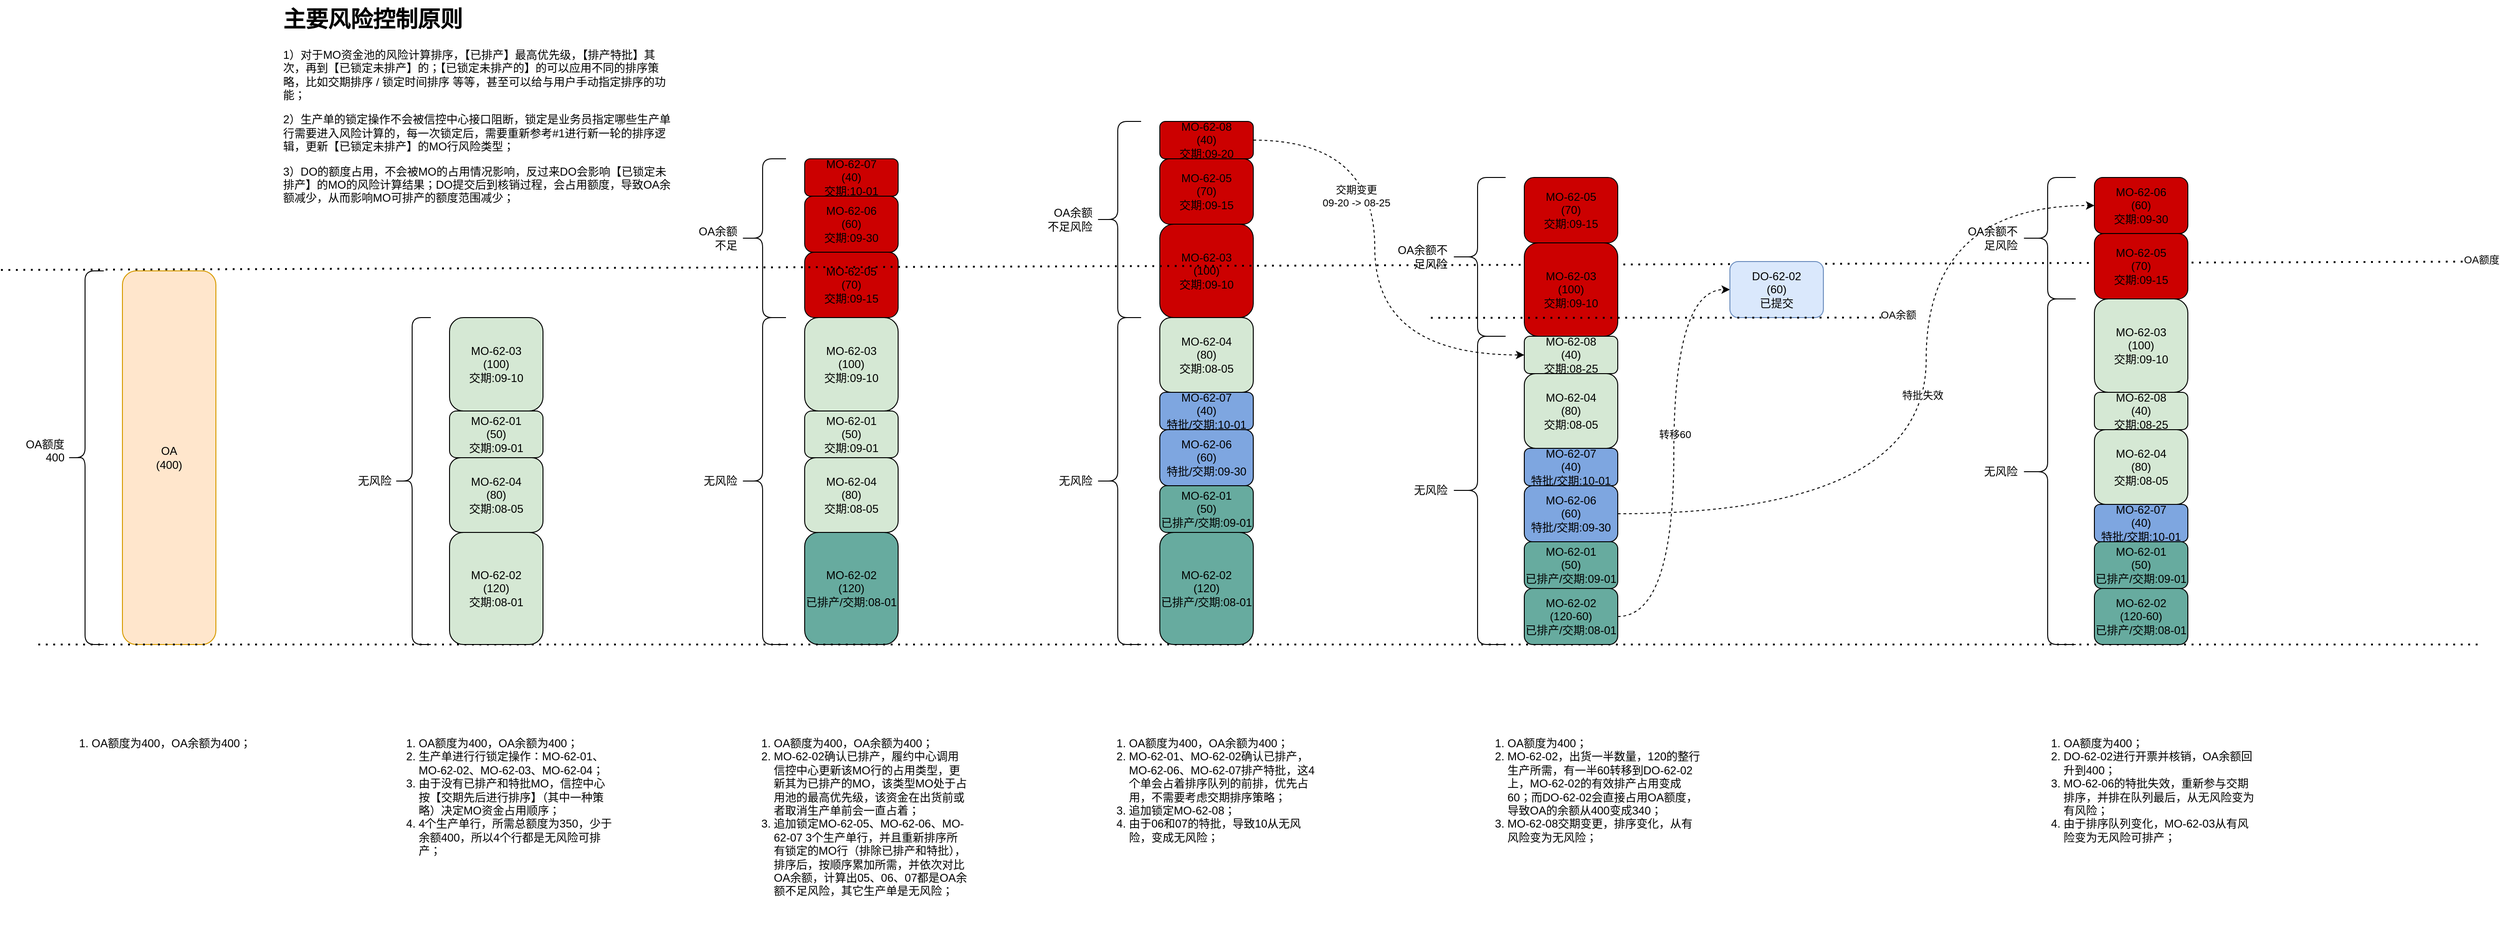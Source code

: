 <mxfile version="28.1.0">
  <diagram name="第 1 页" id="jdtDRDNVIYTzPWDmrWf7">
    <mxGraphModel dx="2253" dy="1920" grid="1" gridSize="10" guides="1" tooltips="1" connect="1" arrows="1" fold="0" page="1" pageScale="1" pageWidth="827" pageHeight="1169" math="0" shadow="0">
      <root>
        <mxCell id="0" />
        <mxCell id="1" parent="0" />
        <mxCell id="eEyu-ZopEJ078TrSKXww-7" value="MO-62-05&lt;div&gt;(70)&lt;/div&gt;&lt;div&gt;交期:09-15&lt;/div&gt;" style="rounded=1;whiteSpace=wrap;html=1;movable=1;resizable=1;rotatable=1;deletable=1;editable=1;locked=0;connectable=1;fillColor=#CC0000;" parent="1" vertex="1">
          <mxGeometry x="330" y="210" width="100" height="70" as="geometry" />
        </mxCell>
        <mxCell id="eEyu-ZopEJ078TrSKXww-8" value="MO-62-03&lt;div&gt;(100)&lt;/div&gt;&lt;div&gt;交期:09-10&lt;/div&gt;" style="rounded=1;whiteSpace=wrap;html=1;movable=1;resizable=1;rotatable=1;deletable=1;editable=1;locked=0;connectable=1;fillColor=#D5E8D4;" parent="1" vertex="1">
          <mxGeometry x="330" y="280" width="100" height="100" as="geometry" />
        </mxCell>
        <mxCell id="eEyu-ZopEJ078TrSKXww-9" value="MO-62-01&lt;div&gt;(50)&lt;/div&gt;&lt;div&gt;交期:09-01&lt;/div&gt;" style="rounded=1;whiteSpace=wrap;html=1;movable=1;resizable=1;rotatable=1;deletable=1;editable=1;locked=0;connectable=1;fillColor=#D5E8D4;" parent="1" vertex="1">
          <mxGeometry x="330" y="380" width="100" height="50" as="geometry" />
        </mxCell>
        <mxCell id="eEyu-ZopEJ078TrSKXww-10" value="MO-62-04&lt;div&gt;(80)&lt;/div&gt;&lt;div&gt;交期:08-05&lt;/div&gt;" style="rounded=1;whiteSpace=wrap;html=1;movable=1;resizable=1;rotatable=1;deletable=1;editable=1;locked=0;connectable=1;fillColor=#D5E8D4;" parent="1" vertex="1">
          <mxGeometry x="330" y="430" width="100" height="80" as="geometry" />
        </mxCell>
        <mxCell id="eEyu-ZopEJ078TrSKXww-11" value="MO-62-02&lt;div&gt;(120)&lt;/div&gt;&lt;div&gt;已排产/&lt;span style=&quot;background-color: transparent; color: light-dark(rgb(0, 0, 0), rgb(255, 255, 255));&quot;&gt;交期:08-01&lt;/span&gt;&lt;/div&gt;" style="rounded=1;whiteSpace=wrap;html=1;movable=1;resizable=1;rotatable=1;deletable=1;editable=1;locked=0;connectable=1;fillColor=light-dark(#67AB9F,#190033);" parent="1" vertex="1">
          <mxGeometry x="330" y="510" width="100" height="120" as="geometry" />
        </mxCell>
        <mxCell id="eEyu-ZopEJ078TrSKXww-14" value="OA&lt;div&gt;(400)&lt;/div&gt;" style="rounded=1;whiteSpace=wrap;html=1;fillColor=#ffe6cc;strokeColor=#d79b00;" parent="1" vertex="1">
          <mxGeometry x="-400" y="230" width="100" height="400" as="geometry" />
        </mxCell>
        <mxCell id="eEyu-ZopEJ078TrSKXww-15" value="OA额度400&lt;div&gt;&lt;br&gt;&lt;/div&gt;" style="shape=curlyBracket;whiteSpace=wrap;html=1;rounded=1;labelPosition=left;verticalLabelPosition=middle;align=right;verticalAlign=middle;" parent="1" vertex="1">
          <mxGeometry x="-460" y="230" width="40" height="400" as="geometry" />
        </mxCell>
        <mxCell id="eEyu-ZopEJ078TrSKXww-18" value="" style="endArrow=none;dashed=1;html=1;dashPattern=1 3;strokeWidth=2;rounded=0;" parent="1" edge="1">
          <mxGeometry width="50" height="50" relative="1" as="geometry">
            <mxPoint x="-490.0" y="630" as="sourcePoint" />
            <mxPoint x="2120" y="630" as="targetPoint" />
          </mxGeometry>
        </mxCell>
        <mxCell id="eEyu-ZopEJ078TrSKXww-21" value="MO-62-07&lt;div&gt;(40)&lt;/div&gt;&lt;div&gt;交期:10-01&lt;/div&gt;" style="rounded=1;whiteSpace=wrap;html=1;movable=1;resizable=1;rotatable=1;deletable=1;editable=1;locked=0;connectable=1;fillColor=#CC0000;" parent="1" vertex="1">
          <mxGeometry x="330" y="110" width="100" height="40" as="geometry" />
        </mxCell>
        <mxCell id="eEyu-ZopEJ078TrSKXww-22" value="MO-62-06&lt;div&gt;&lt;div&gt;(60)&lt;/div&gt;&lt;/div&gt;&lt;div&gt;交期:09-30&lt;/div&gt;" style="rounded=1;whiteSpace=wrap;html=1;movable=1;resizable=1;rotatable=1;deletable=1;editable=1;locked=0;connectable=1;fillColor=#CC0000;" parent="1" vertex="1">
          <mxGeometry x="330" y="150" width="100" height="60" as="geometry" />
        </mxCell>
        <mxCell id="eEyu-ZopEJ078TrSKXww-23" value="无风险" style="shape=curlyBracket;whiteSpace=wrap;html=1;rounded=1;labelPosition=left;verticalLabelPosition=middle;align=right;verticalAlign=middle;movable=1;resizable=1;rotatable=1;deletable=1;editable=1;locked=0;connectable=1;" parent="1" vertex="1">
          <mxGeometry x="260" y="280" width="50" height="350" as="geometry" />
        </mxCell>
        <mxCell id="eEyu-ZopEJ078TrSKXww-24" value="OA余额不足" style="shape=curlyBracket;whiteSpace=wrap;html=1;rounded=1;labelPosition=left;verticalLabelPosition=middle;align=right;verticalAlign=middle;movable=1;resizable=1;rotatable=1;deletable=1;editable=1;locked=0;connectable=1;" parent="1" vertex="1">
          <mxGeometry x="260" y="110" width="50" height="170" as="geometry" />
        </mxCell>
        <mxCell id="eEyu-ZopEJ078TrSKXww-27" value="MO-62-05&lt;div&gt;(70)&lt;/div&gt;&lt;div&gt;交期:09-15&lt;/div&gt;" style="rounded=1;whiteSpace=wrap;html=1;movable=1;resizable=1;rotatable=1;deletable=1;editable=1;locked=0;connectable=1;fillStyle=auto;fillColor=#CC0000;" parent="1" vertex="1">
          <mxGeometry x="710" y="110" width="100" height="70" as="geometry" />
        </mxCell>
        <mxCell id="eEyu-ZopEJ078TrSKXww-28" value="MO-62-03&lt;div&gt;&lt;div&gt;(100)&lt;/div&gt;&lt;/div&gt;&lt;div&gt;交期:09-10&lt;/div&gt;" style="rounded=1;whiteSpace=wrap;html=1;movable=1;resizable=1;rotatable=1;deletable=1;editable=1;locked=0;connectable=1;fillStyle=auto;fillColor=#CC0000;" parent="1" vertex="1">
          <mxGeometry x="710" y="180" width="100" height="100" as="geometry" />
        </mxCell>
        <mxCell id="eEyu-ZopEJ078TrSKXww-29" value="MO-62-01&lt;div&gt;(50)&lt;/div&gt;&lt;div&gt;已排产/&lt;span style=&quot;background-color: transparent; color: light-dark(rgb(0, 0, 0), rgb(255, 255, 255));&quot;&gt;交期:09-01&lt;/span&gt;&lt;/div&gt;" style="rounded=1;whiteSpace=wrap;html=1;shadow=0;fillColor=light-dark(#67AB9F,#190033);movable=1;resizable=1;rotatable=1;deletable=1;editable=1;locked=0;connectable=1;" parent="1" vertex="1">
          <mxGeometry x="710" y="460" width="100" height="50" as="geometry" />
        </mxCell>
        <mxCell id="eEyu-ZopEJ078TrSKXww-30" value="MO-62-04&lt;div&gt;(80)&lt;/div&gt;&lt;div&gt;交期:08-05&lt;/div&gt;" style="rounded=1;whiteSpace=wrap;html=1;movable=1;resizable=1;rotatable=1;deletable=1;editable=1;locked=0;connectable=1;fillColor=#D5E8D4;" parent="1" vertex="1">
          <mxGeometry x="710" y="280" width="100" height="80" as="geometry" />
        </mxCell>
        <mxCell id="eEyu-ZopEJ078TrSKXww-31" value="MO-62-02&lt;div&gt;(120)&lt;/div&gt;&lt;div&gt;已排产&lt;span style=&quot;background-color: transparent; color: light-dark(rgb(0, 0, 0), rgb(255, 255, 255));&quot;&gt;/&lt;/span&gt;&lt;span style=&quot;background-color: transparent; color: light-dark(rgb(0, 0, 0), rgb(255, 255, 255));&quot;&gt;交期:08-01&lt;/span&gt;&lt;/div&gt;" style="rounded=1;whiteSpace=wrap;html=1;fillColor=light-dark(#67AB9F,#190033);movable=1;resizable=1;rotatable=1;deletable=1;editable=1;locked=0;connectable=1;" parent="1" vertex="1">
          <mxGeometry x="710" y="510" width="100" height="120" as="geometry" />
        </mxCell>
        <mxCell id="eEyu-ZopEJ078TrSKXww-32" value="MO-62-07&lt;div&gt;(40)&lt;/div&gt;&lt;div&gt;特批/&lt;span style=&quot;background-color: transparent; color: light-dark(rgb(0, 0, 0), rgb(255, 255, 255));&quot;&gt;交期:10-01&lt;/span&gt;&lt;/div&gt;" style="rounded=1;whiteSpace=wrap;html=1;movable=1;resizable=1;rotatable=1;deletable=1;editable=1;locked=0;connectable=1;fillColor=light-dark(#7EA6E0,#333333);" parent="1" vertex="1">
          <mxGeometry x="710" y="360" width="100" height="40" as="geometry" />
        </mxCell>
        <mxCell id="eEyu-ZopEJ078TrSKXww-33" value="MO-62-06&lt;div&gt;&lt;div&gt;(60)&lt;/div&gt;&lt;/div&gt;&lt;div&gt;特批/&lt;span style=&quot;background-color: transparent; color: light-dark(rgb(0, 0, 0), rgb(255, 255, 255));&quot;&gt;交期:09-30&lt;/span&gt;&lt;/div&gt;" style="rounded=1;whiteSpace=wrap;html=1;movable=1;resizable=1;rotatable=1;deletable=1;editable=1;locked=0;connectable=1;fillColor=light-dark(#7EA6E0,#333333);" parent="1" vertex="1">
          <mxGeometry x="710" y="400" width="100" height="60" as="geometry" />
        </mxCell>
        <mxCell id="eEyu-ZopEJ078TrSKXww-44" value="MO-62-03&lt;div&gt;&lt;div&gt;(100)&lt;/div&gt;&lt;/div&gt;&lt;div&gt;交期:09-10&lt;/div&gt;" style="rounded=1;whiteSpace=wrap;html=1;movable=1;resizable=1;rotatable=1;deletable=1;editable=1;locked=0;connectable=1;fillColor=#D5E8D4;" parent="1" vertex="1">
          <mxGeometry x="-50" y="280" width="100" height="100" as="geometry" />
        </mxCell>
        <mxCell id="eEyu-ZopEJ078TrSKXww-45" value="MO-62-01&lt;div&gt;&lt;div&gt;(50)&lt;/div&gt;&lt;/div&gt;&lt;div&gt;交期:09-01&lt;/div&gt;" style="rounded=1;whiteSpace=wrap;html=1;movable=1;resizable=1;rotatable=1;deletable=1;editable=1;locked=0;connectable=1;fillColor=#D5E8D4;" parent="1" vertex="1">
          <mxGeometry x="-50" y="380" width="100" height="50" as="geometry" />
        </mxCell>
        <mxCell id="eEyu-ZopEJ078TrSKXww-46" value="MO-62-04&lt;div&gt;&lt;div&gt;(80)&lt;/div&gt;&lt;/div&gt;&lt;div&gt;交期:08-05&lt;/div&gt;" style="rounded=1;whiteSpace=wrap;html=1;movable=1;resizable=1;rotatable=1;deletable=1;editable=1;locked=0;connectable=1;fillColor=#D5E8D4;" parent="1" vertex="1">
          <mxGeometry x="-50" y="430" width="100" height="80" as="geometry" />
        </mxCell>
        <mxCell id="eEyu-ZopEJ078TrSKXww-47" value="MO-62-02&lt;div&gt;&lt;div&gt;(120)&lt;/div&gt;&lt;/div&gt;&lt;div&gt;交期:08-01&lt;/div&gt;" style="rounded=1;whiteSpace=wrap;html=1;movable=1;resizable=1;rotatable=1;deletable=1;editable=1;locked=0;connectable=1;fillColor=#D5E8D4;" parent="1" vertex="1">
          <mxGeometry x="-50" y="510" width="100" height="120" as="geometry" />
        </mxCell>
        <mxCell id="eEyu-ZopEJ078TrSKXww-48" value="" style="endArrow=none;dashed=1;html=1;dashPattern=1 3;strokeWidth=2;rounded=0;" parent="1" edge="1">
          <mxGeometry width="50" height="50" relative="1" as="geometry">
            <mxPoint x="-530" y="229" as="sourcePoint" />
            <mxPoint x="2140" y="220" as="targetPoint" />
          </mxGeometry>
        </mxCell>
        <mxCell id="zboptHT8Z448BmyPo3px-1" value="OA额度" style="edgeLabel;html=1;align=center;verticalAlign=middle;resizable=0;points=[];" parent="eEyu-ZopEJ078TrSKXww-48" vertex="1" connectable="0">
          <mxGeometry x="0.987" y="2" relative="1" as="geometry">
            <mxPoint x="1" as="offset" />
          </mxGeometry>
        </mxCell>
        <mxCell id="eEyu-ZopEJ078TrSKXww-49" value="无风险" style="shape=curlyBracket;whiteSpace=wrap;html=1;rounded=1;labelPosition=left;verticalLabelPosition=middle;align=right;verticalAlign=middle;movable=1;resizable=1;rotatable=1;deletable=1;editable=1;locked=0;connectable=1;" parent="1" vertex="1">
          <mxGeometry x="-110" y="280" width="40" height="350" as="geometry" />
        </mxCell>
        <mxCell id="eEyu-ZopEJ078TrSKXww-51" value="无风险" style="shape=curlyBracket;whiteSpace=wrap;html=1;rounded=1;labelPosition=left;verticalLabelPosition=middle;align=right;verticalAlign=middle;movable=1;resizable=1;rotatable=1;deletable=1;editable=1;locked=0;connectable=1;" parent="1" vertex="1">
          <mxGeometry x="640" y="280" width="50" height="350" as="geometry" />
        </mxCell>
        <mxCell id="eEyu-ZopEJ078TrSKXww-52" value="OA余额不足风险" style="shape=curlyBracket;whiteSpace=wrap;html=1;rounded=1;labelPosition=left;verticalLabelPosition=middle;align=right;verticalAlign=middle;movable=1;resizable=1;rotatable=1;deletable=1;editable=1;locked=0;connectable=1;" parent="1" vertex="1">
          <mxGeometry x="640" y="70" width="50" height="210" as="geometry" />
        </mxCell>
        <mxCell id="eEyu-ZopEJ078TrSKXww-53" value="MO-62-05&lt;div&gt;(70)&lt;/div&gt;&lt;div&gt;交期:09-15&lt;/div&gt;" style="rounded=1;whiteSpace=wrap;html=1;movable=1;resizable=1;rotatable=1;deletable=1;editable=1;locked=0;connectable=1;fillColor=#CC0000;" parent="1" vertex="1">
          <mxGeometry x="1100" y="130" width="100" height="70" as="geometry" />
        </mxCell>
        <mxCell id="eEyu-ZopEJ078TrSKXww-54" value="MO-62-03&lt;div&gt;&lt;div&gt;(100)&lt;/div&gt;&lt;/div&gt;&lt;div&gt;交期:09-10&lt;/div&gt;" style="rounded=1;whiteSpace=wrap;html=1;movable=1;resizable=1;rotatable=1;deletable=1;editable=1;locked=0;connectable=1;fillColor=#CC0000;" parent="1" vertex="1">
          <mxGeometry x="1100" y="200" width="100" height="100" as="geometry" />
        </mxCell>
        <mxCell id="eEyu-ZopEJ078TrSKXww-55" value="MO-62-01&lt;div&gt;(50)&lt;/div&gt;&lt;div&gt;已排产&lt;span style=&quot;background-color: transparent; color: light-dark(rgb(0, 0, 0), rgb(255, 255, 255));&quot;&gt;/&lt;/span&gt;&lt;span style=&quot;background-color: transparent; color: light-dark(rgb(0, 0, 0), rgb(255, 255, 255));&quot;&gt;交期:09-01&lt;/span&gt;&lt;/div&gt;" style="rounded=1;whiteSpace=wrap;html=1;shadow=0;fillColor=light-dark(#67AB9F,#190033);movable=1;resizable=1;rotatable=1;deletable=1;editable=1;locked=0;connectable=1;" parent="1" vertex="1">
          <mxGeometry x="1100" y="520" width="100" height="50" as="geometry" />
        </mxCell>
        <mxCell id="eEyu-ZopEJ078TrSKXww-56" value="MO-62-04&lt;div&gt;(80)&lt;/div&gt;&lt;div&gt;交期:08-05&lt;/div&gt;" style="rounded=1;whiteSpace=wrap;html=1;movable=1;resizable=1;rotatable=1;deletable=1;editable=1;locked=0;connectable=1;fillColor=#D5E8D4;" parent="1" vertex="1">
          <mxGeometry x="1100" y="340" width="100" height="80" as="geometry" />
        </mxCell>
        <mxCell id="eEyu-ZopEJ078TrSKXww-64" style="edgeStyle=orthogonalEdgeStyle;rounded=0;orthogonalLoop=1;jettySize=auto;html=1;entryX=0;entryY=0.5;entryDx=0;entryDy=0;curved=1;dashed=1;" parent="1" source="eEyu-ZopEJ078TrSKXww-57" target="eEyu-ZopEJ078TrSKXww-63" edge="1">
          <mxGeometry relative="1" as="geometry" />
        </mxCell>
        <mxCell id="eEyu-ZopEJ078TrSKXww-67" value="转移60" style="edgeLabel;html=1;align=center;verticalAlign=middle;resizable=0;points=[];" parent="eEyu-ZopEJ078TrSKXww-64" vertex="1" connectable="0">
          <mxGeometry x="0.088" y="-1" relative="1" as="geometry">
            <mxPoint as="offset" />
          </mxGeometry>
        </mxCell>
        <mxCell id="eEyu-ZopEJ078TrSKXww-57" value="MO-62-02&lt;div&gt;(120-60)&lt;/div&gt;&lt;div&gt;已排产&lt;span style=&quot;background-color: transparent; color: light-dark(rgb(0, 0, 0), rgb(255, 255, 255));&quot;&gt;/&lt;/span&gt;&lt;span style=&quot;background-color: transparent; color: light-dark(rgb(0, 0, 0), rgb(255, 255, 255));&quot;&gt;交期:08-01&lt;/span&gt;&lt;/div&gt;" style="rounded=1;whiteSpace=wrap;html=1;fillColor=light-dark(#67AB9F,#190033);movable=1;resizable=1;rotatable=1;deletable=1;editable=1;locked=0;connectable=1;" parent="1" vertex="1">
          <mxGeometry x="1100" y="570" width="100" height="60" as="geometry" />
        </mxCell>
        <mxCell id="eEyu-ZopEJ078TrSKXww-58" value="MO-62-07&lt;div&gt;(40)&lt;/div&gt;&lt;div&gt;特批&lt;span style=&quot;background-color: transparent; color: light-dark(rgb(0, 0, 0), rgb(255, 255, 255));&quot;&gt;/&lt;/span&gt;&lt;span style=&quot;background-color: transparent; color: light-dark(rgb(0, 0, 0), rgb(255, 255, 255));&quot;&gt;交期:10-01&lt;/span&gt;&lt;/div&gt;" style="rounded=1;whiteSpace=wrap;html=1;movable=1;resizable=1;rotatable=1;deletable=1;editable=1;locked=0;connectable=1;fillColor=light-dark(#7EA6E0,#333333);" parent="1" vertex="1">
          <mxGeometry x="1100" y="420" width="100" height="40" as="geometry" />
        </mxCell>
        <mxCell id="zboptHT8Z448BmyPo3px-21" style="edgeStyle=orthogonalEdgeStyle;rounded=0;orthogonalLoop=1;jettySize=auto;html=1;entryX=0;entryY=0.5;entryDx=0;entryDy=0;dashed=1;curved=1;" parent="1" source="eEyu-ZopEJ078TrSKXww-59" target="zboptHT8Z448BmyPo3px-14" edge="1">
          <mxGeometry relative="1" as="geometry">
            <Array as="points">
              <mxPoint x="1530" y="490" />
              <mxPoint x="1530" y="160" />
            </Array>
          </mxGeometry>
        </mxCell>
        <mxCell id="zboptHT8Z448BmyPo3px-22" value="特批失效" style="edgeLabel;html=1;align=center;verticalAlign=middle;resizable=0;points=[];" parent="zboptHT8Z448BmyPo3px-21" vertex="1" connectable="0">
          <mxGeometry x="0.089" y="4" relative="1" as="geometry">
            <mxPoint as="offset" />
          </mxGeometry>
        </mxCell>
        <mxCell id="eEyu-ZopEJ078TrSKXww-59" value="MO-62-06&lt;div&gt;&lt;div&gt;(60)&lt;/div&gt;&lt;/div&gt;&lt;div&gt;特批&lt;span style=&quot;background-color: transparent; color: light-dark(rgb(0, 0, 0), rgb(255, 255, 255));&quot;&gt;/&lt;/span&gt;&lt;span style=&quot;background-color: transparent; color: light-dark(rgb(0, 0, 0), rgb(255, 255, 255));&quot;&gt;交期:09-30&lt;/span&gt;&lt;/div&gt;" style="rounded=1;whiteSpace=wrap;html=1;movable=1;resizable=1;rotatable=1;deletable=1;editable=1;locked=0;connectable=1;fillColor=light-dark(#7EA6E0,#333333);" parent="1" vertex="1">
          <mxGeometry x="1100" y="460" width="100" height="60" as="geometry" />
        </mxCell>
        <mxCell id="eEyu-ZopEJ078TrSKXww-61" value="无风险" style="shape=curlyBracket;whiteSpace=wrap;html=1;rounded=1;labelPosition=left;verticalLabelPosition=middle;align=right;verticalAlign=middle;movable=1;resizable=1;rotatable=1;deletable=1;editable=1;locked=0;connectable=1;" parent="1" vertex="1">
          <mxGeometry x="1020" y="300" width="60" height="330" as="geometry" />
        </mxCell>
        <mxCell id="eEyu-ZopEJ078TrSKXww-62" value="OA余额不足风险" style="shape=curlyBracket;whiteSpace=wrap;html=1;rounded=1;labelPosition=left;verticalLabelPosition=middle;align=right;verticalAlign=middle;movable=1;resizable=1;rotatable=1;deletable=1;editable=1;locked=0;connectable=1;" parent="1" vertex="1">
          <mxGeometry x="1020" y="130" width="60" height="170" as="geometry" />
        </mxCell>
        <mxCell id="eEyu-ZopEJ078TrSKXww-63" value="DO-62-02&lt;div&gt;(60)&lt;/div&gt;&lt;div&gt;已提交&lt;/div&gt;" style="rounded=1;whiteSpace=wrap;html=1;movable=1;resizable=1;rotatable=1;deletable=1;editable=1;locked=0;connectable=1;fillColor=#dae8fc;strokeColor=#6c8ebf;" parent="1" vertex="1">
          <mxGeometry x="1320" y="220" width="100" height="60" as="geometry" />
        </mxCell>
        <mxCell id="eEyu-ZopEJ078TrSKXww-65" value="" style="endArrow=none;dashed=1;html=1;dashPattern=1 3;strokeWidth=2;rounded=0;" parent="1" edge="1">
          <mxGeometry width="50" height="50" relative="1" as="geometry">
            <mxPoint x="1000" y="280.31" as="sourcePoint" />
            <mxPoint x="1520" y="280" as="targetPoint" />
          </mxGeometry>
        </mxCell>
        <mxCell id="zboptHT8Z448BmyPo3px-2" value="OA余额" style="edgeLabel;html=1;align=center;verticalAlign=middle;resizable=0;points=[];" parent="eEyu-ZopEJ078TrSKXww-65" vertex="1" connectable="0">
          <mxGeometry x="0.898" y="3" relative="1" as="geometry">
            <mxPoint x="6" as="offset" />
          </mxGeometry>
        </mxCell>
        <mxCell id="zboptHT8Z448BmyPo3px-4" style="edgeStyle=orthogonalEdgeStyle;rounded=0;orthogonalLoop=1;jettySize=auto;html=1;entryX=0;entryY=0.5;entryDx=0;entryDy=0;curved=1;dashed=1;" parent="1" source="eXDSG7-nk3rK0jjXqj4m-3" target="zboptHT8Z448BmyPo3px-3" edge="1">
          <mxGeometry relative="1" as="geometry">
            <Array as="points">
              <mxPoint x="940" y="90" />
              <mxPoint x="940" y="320" />
            </Array>
          </mxGeometry>
        </mxCell>
        <mxCell id="zboptHT8Z448BmyPo3px-5" value="交期变更&lt;div&gt;09-20 -&amp;gt; 08-25&lt;/div&gt;" style="edgeLabel;html=1;align=center;verticalAlign=middle;resizable=0;points=[];" parent="zboptHT8Z448BmyPo3px-4" vertex="1" connectable="0">
          <mxGeometry x="-0.128" y="-2" relative="1" as="geometry">
            <mxPoint x="-18" y="-37" as="offset" />
          </mxGeometry>
        </mxCell>
        <mxCell id="eXDSG7-nk3rK0jjXqj4m-3" value="MO-62-08&lt;div&gt;(40)&lt;/div&gt;&lt;div&gt;交期:09-20&lt;/div&gt;" style="rounded=1;whiteSpace=wrap;html=1;movable=1;resizable=1;rotatable=1;deletable=1;editable=1;locked=0;connectable=1;fillStyle=auto;fillColor=#CC0000;" parent="1" vertex="1">
          <mxGeometry x="710" y="70" width="100" height="40" as="geometry" />
        </mxCell>
        <mxCell id="zboptHT8Z448BmyPo3px-3" value="MO-62-08&lt;div&gt;(40)&lt;/div&gt;&lt;div&gt;交期:08-25&lt;/div&gt;" style="rounded=1;whiteSpace=wrap;html=1;movable=1;resizable=1;rotatable=1;deletable=1;editable=1;locked=0;connectable=1;fillStyle=auto;fillColor=#D5E8D4;" parent="1" vertex="1">
          <mxGeometry x="1100" y="300" width="100" height="40" as="geometry" />
        </mxCell>
        <mxCell id="zboptHT8Z448BmyPo3px-6" value="MO-62-05&lt;div&gt;(70)&lt;/div&gt;&lt;div&gt;交期:09-15&lt;/div&gt;" style="rounded=1;whiteSpace=wrap;html=1;movable=1;resizable=1;rotatable=1;deletable=1;editable=1;locked=0;connectable=1;fillColor=#CC0000;" parent="1" vertex="1">
          <mxGeometry x="1710" y="190" width="100" height="70" as="geometry" />
        </mxCell>
        <mxCell id="zboptHT8Z448BmyPo3px-7" value="MO-62-03&lt;div&gt;&lt;div&gt;(100)&lt;/div&gt;&lt;/div&gt;&lt;div&gt;交期:09-10&lt;/div&gt;" style="rounded=1;whiteSpace=wrap;html=1;movable=1;resizable=1;rotatable=1;deletable=1;editable=1;locked=0;connectable=1;fillColor=#D5E8D4;" parent="1" vertex="1">
          <mxGeometry x="1710" y="260" width="100" height="100" as="geometry" />
        </mxCell>
        <mxCell id="zboptHT8Z448BmyPo3px-8" value="MO-62-01&lt;div&gt;(50)&lt;/div&gt;&lt;div&gt;已排产&lt;span style=&quot;background-color: transparent; color: light-dark(rgb(0, 0, 0), rgb(255, 255, 255));&quot;&gt;/&lt;/span&gt;&lt;span style=&quot;background-color: transparent; color: light-dark(rgb(0, 0, 0), rgb(255, 255, 255));&quot;&gt;交期:09-01&lt;/span&gt;&lt;/div&gt;" style="rounded=1;whiteSpace=wrap;html=1;shadow=0;fillColor=light-dark(#67AB9F,#190033);movable=1;resizable=1;rotatable=1;deletable=1;editable=1;locked=0;connectable=1;" parent="1" vertex="1">
          <mxGeometry x="1710" y="520" width="100" height="50" as="geometry" />
        </mxCell>
        <mxCell id="zboptHT8Z448BmyPo3px-9" value="MO-62-04&lt;div&gt;(80)&lt;/div&gt;&lt;div&gt;交期:08-05&lt;/div&gt;" style="rounded=1;whiteSpace=wrap;html=1;movable=1;resizable=1;rotatable=1;deletable=1;editable=1;locked=0;connectable=1;fillColor=#D5E8D4;" parent="1" vertex="1">
          <mxGeometry x="1710" y="400" width="100" height="80" as="geometry" />
        </mxCell>
        <mxCell id="zboptHT8Z448BmyPo3px-12" value="MO-62-02&lt;div&gt;(120-60)&lt;/div&gt;&lt;div&gt;已排产&lt;span style=&quot;background-color: transparent; color: light-dark(rgb(0, 0, 0), rgb(255, 255, 255));&quot;&gt;/&lt;/span&gt;&lt;span style=&quot;background-color: transparent; color: light-dark(rgb(0, 0, 0), rgb(255, 255, 255));&quot;&gt;交期:08-01&lt;/span&gt;&lt;/div&gt;" style="rounded=1;whiteSpace=wrap;html=1;fillColor=light-dark(#67AB9F,#190033);movable=1;resizable=1;rotatable=1;deletable=1;editable=1;locked=0;connectable=1;" parent="1" vertex="1">
          <mxGeometry x="1710" y="570" width="100" height="60" as="geometry" />
        </mxCell>
        <mxCell id="zboptHT8Z448BmyPo3px-13" value="MO-62-07&lt;div&gt;(40)&lt;/div&gt;&lt;div&gt;特批&lt;span style=&quot;background-color: transparent; color: light-dark(rgb(0, 0, 0), rgb(255, 255, 255));&quot;&gt;/&lt;/span&gt;&lt;span style=&quot;background-color: transparent; color: light-dark(rgb(0, 0, 0), rgb(255, 255, 255));&quot;&gt;交期:10-01&lt;/span&gt;&lt;/div&gt;" style="rounded=1;whiteSpace=wrap;html=1;movable=1;resizable=1;rotatable=1;deletable=1;editable=1;locked=0;connectable=1;fillColor=light-dark(#7EA6E0,#333333);" parent="1" vertex="1">
          <mxGeometry x="1710" y="480" width="100" height="40" as="geometry" />
        </mxCell>
        <mxCell id="zboptHT8Z448BmyPo3px-14" value="MO-62-06&lt;div&gt;&lt;div&gt;(60)&lt;/div&gt;&lt;/div&gt;&lt;div&gt;&lt;span style=&quot;background-color: transparent; color: light-dark(rgb(0, 0, 0), rgb(255, 255, 255));&quot;&gt;交期:09-30&lt;/span&gt;&lt;/div&gt;" style="rounded=1;whiteSpace=wrap;html=1;movable=1;resizable=1;rotatable=1;deletable=1;editable=1;locked=0;connectable=1;fillColor=light-dark(#CC0000,#333333);" parent="1" vertex="1">
          <mxGeometry x="1710" y="130" width="100" height="60" as="geometry" />
        </mxCell>
        <mxCell id="zboptHT8Z448BmyPo3px-15" value="无风险" style="shape=curlyBracket;whiteSpace=wrap;html=1;rounded=1;labelPosition=left;verticalLabelPosition=middle;align=right;verticalAlign=middle;movable=1;resizable=1;rotatable=1;deletable=1;editable=1;locked=0;connectable=1;" parent="1" vertex="1">
          <mxGeometry x="1630" y="260" width="60" height="370" as="geometry" />
        </mxCell>
        <mxCell id="zboptHT8Z448BmyPo3px-16" value="OA余额不足风险" style="shape=curlyBracket;whiteSpace=wrap;html=1;rounded=1;labelPosition=left;verticalLabelPosition=middle;align=right;verticalAlign=middle;movable=1;resizable=1;rotatable=1;deletable=1;editable=1;locked=0;connectable=1;" parent="1" vertex="1">
          <mxGeometry x="1630" y="130" width="60" height="130" as="geometry" />
        </mxCell>
        <mxCell id="zboptHT8Z448BmyPo3px-20" value="MO-62-08&lt;div&gt;(40)&lt;/div&gt;&lt;div&gt;交期:08-25&lt;/div&gt;" style="rounded=1;whiteSpace=wrap;html=1;movable=1;resizable=1;rotatable=1;deletable=1;editable=1;locked=0;connectable=1;fillStyle=auto;fillColor=#D5E8D4;" parent="1" vertex="1">
          <mxGeometry x="1710" y="360" width="100" height="40" as="geometry" />
        </mxCell>
        <mxCell id="zboptHT8Z448BmyPo3px-23" value="&lt;ol&gt;&lt;li&gt;OA额度为400，OA余额为400；&lt;/li&gt;&lt;li&gt;生产单进行行锁定操作：MO-62-01、&lt;span style=&quot;background-color: transparent; text-wrap-mode: nowrap; color: rgba(0, 0, 0, 0); font-family: monospace; font-size: 0px;&quot;&gt;&lt;span style=&quot;font-family: Helvetica; font-size: 12px; text-wrap-mode: wrap; color: rgb(0, 0, 0);&quot;&gt;&lt;span style=&quot;color: rgb(0, 0, 0);&quot;&gt;MO-62-02、&lt;/span&gt;&lt;span style=&quot;color: rgb(0, 0, 0);&quot;&gt;MO-62-03、&lt;/span&gt;&lt;span style=&quot;color: rgb(0, 0, 0);&quot;&gt;MO-62-04；&lt;/span&gt;&lt;/span&gt;&lt;/span&gt;&lt;/li&gt;&lt;li&gt;由于没有已排产和特批MO，信控中心按【交期先后进行排序】（其中一种策略）决定MO资金占用顺序；&lt;/li&gt;&lt;li&gt;&lt;span style=&quot;color: rgba(0, 0, 0, 0); font-family: monospace; font-size: 0px; text-wrap-mode: nowrap;&quot;&gt;&lt;span style=&quot;color: rgb(0, 0, 0); font-family: Helvetica; font-size: 12px; text-wrap-mode: wrap;&quot;&gt;4个生产单行，所需总额度为350，少于余额400，所以4个行都是无风险可排产；&lt;/span&gt;&lt;/span&gt;&lt;/li&gt;&lt;/ol&gt;&lt;span style=&quot;color: light-dark(rgba(0, 0, 0, 0), rgb(237, 237, 237)); font-family: monospace; font-size: 0px; text-wrap-mode: nowrap; background-color: transparent;&quot;&gt;2 %3CmxGraphModel%3E%3Croot%3E%3CmxCell%20id%3D%220%22%2F%3E%3CmxCell%20id%3D%221%22%20parent%3D%220%22%2F%3E%3CmxCell%20id%3D%222%22%20value%3D%22MO-62-05%26lt%3Bdiv%26gt%3B(70)%26lt%3B%2Fdiv%26gt%3B%26lt%3Bdiv%26gt%3B%E4%BA%A4%E6%9C%9F%3A09-15%26lt%3B%2Fdiv%26gt%3B%22%20style%3D%22rounded%3D1%3BwhiteSpace%3Dwrap%3Bhtml%3D1%3Bmovable%3D1%3Bresizable%3D1%3Brotatable%3D1%3Bdeletable%3D1%3Beditable%3D1%3Blocked%3D0%3Bconnectable%3D1%3BfillColor%3D%23CC0000%3B%22%20vertex%3D%221%22%20parent%3D%221%22%3E%3CmxGeometry%20x%3D%221100%22%20y%3D%22130%22%20width%3D%22100%22%20height%3D%2270%22%20as%3D%22geometry%22%2F%3E%3C%2FmxCell%3E%3CmxCell%20id%3D%223%22%20value%3D%22MO-62-03%26lt%3Bdiv%26gt%3B%26lt%3Bdiv%26gt%3B(100)%26lt%3B%2Fdiv%26gt%3B%26lt%3B%2Fdiv%26gt%3B%26lt%3Bdiv%26gt%3B%E4%BA%A4%E6%9C%9F%3A09-10%26lt%3B%2Fdiv%26gt%3B%22%20style%3D%22rounded%3D1%3BwhiteSpace%3Dwrap%3Bhtml%3D1%3Bmovable%3D1%3Bresizable%3D1%3Brotatable%3D1%3Bdeletable%3D1%3Beditable%3D1%3Blocked%3D0%3Bconnectable%3D1%3BfillColor%3D%23CC0000%3B%22%20vertex%3D%221%22%20parent%3D%221%22%3E%3CmxGeometry%20x%3D%221100%22%20y%3D%22200%22%20width%3D%22100%22%20height%3D%22100%22%20as%3D%22geometry%22%2F%3E%3C%2FmxCell%3E%3CmxCell%20id%3D%224%22%20value%3D%22MO-62-01%26lt%3Bdiv%26gt%3B(50)%26lt%3B%2Fdiv%26gt%3B%26lt%3Bdiv%26gt%3B%E5%B7%B2%E6%8E%92%E4%BA%A7%26lt%3Bspan%20style%3D%26quot%3Bbackground-color%3A%20transparent%3B%20color%3A%20light-dark(rgb(0%2C%200%2C%200)%2C%20rgb(255%2C%20255%2C%20255))%3B%26quot%3B%26gt%3B%2F%26lt%3B%2Fspan%26gt%3B%26lt%3Bspan%20style%3D%26quot%3Bbackground-color%3A%20transparent%3B%20color%3A%20light-dark(rgb(0%2C%200%2C%200)%2C%20rgb(255%2C%20255%2C%20255))%3B%26quot%3B%26gt%3B%E4%BA%A4%E6%9C%9F%3A09-01%26lt%3B%2Fspan%26gt%3B%26lt%3B%2Fdiv%26gt%3B%22%20style%3D%22rounded%3D1%3BwhiteSpace%3Dwrap%3Bhtml%3D1%3Bshadow%3D0%3BfillColor%3Dlight-dark(%2367AB9F%2C%23190033)%3Bmovable%3D1%3Bresizable%3D1%3Brotatable%3D1%3Bdeletable%3D1%3Beditable%3D1%3Blocked%3D0%3Bconnectable%3D1%3B%22%20vertex%3D%221%22%20parent%3D%221%22%3E%3CmxGeometry%20x%3D%221100%22%20y%3D%22520%22%20width%3D%22100%22%20height%3D%2250%22%20as%3D%22geometry%22%2F%3E%3C%2FmxCell%3E%3CmxCell%20id%3D%225%22%20value%3D%22MO-62-04%26lt%3Bdiv%26gt%3B(80)%26lt%3B%2Fdiv%26gt%3B%26lt%3Bdiv%26gt%3B%E4%BA%A4%E6%9C%9F%3A08-05%26lt%3B%2Fdiv%26gt%3B%22%20style%3D%22rounded%3D1%3BwhiteSpace%3Dwrap%3Bhtml%3D1%3Bmovable%3D1%3Bresizable%3D1%3Brotatable%3D1%3Bdeletable%3D1%3Beditable%3D1%3Blocked%3D0%3Bconnectable%3D1%3BfillColor%3D%23D5E8D4%3B%22%20vertex%3D%221%22%20parent%3D%221%22%3E%3CmxGeometry%20x%3D%221100%22%20y%3D%22340%22%20width%3D%22100%22%20height%3D%2280%22%20as%3D%22geometry%22%2F%3E%3C%2FmxCell%3E%3CmxCell%20id%3D%226%22%20style%3D%22edgeStyle%3DorthogonalEdgeStyle%3Brounded%3D0%3BorthogonalLoop%3D1%3BjettySize%3Dauto%3Bhtml%3D1%3BentryX%3D0%3BentryY%3D0.5%3BentryDx%3D0%3BentryDy%3D0%3Bcurved%3D1%3Bdashed%3D1%3B%22%20edge%3D%221%22%20source%3D%228%22%20target%3D%2213%22%20parent%3D%221%22%3E%3CmxGeometry%20relative%3D%221%22%20as%3D%22geometry%22%2F%3E%3C%2FmxCell%3E%3CmxCell%20id%3D%227%22%20value%3D%22%E8%BD%AC%E7%A7%BB60%22%20style%3D%22edgeLabel%3Bhtml%3D1%3Balign%3Dcenter%3BverticalAlign%3Dmiddle%3Bresizable%3D0%3Bpoints%3D%5B%5D%3B%22%20vertex%3D%221%22%20connectable%3D%220%22%20parent%3D%226%22%3E%3CmxGeometry%20x%3D%220.088%22%20y%3D%22-1%22%20relative%3D%221%22%20as%3D%22geometry%22%3E%3CmxPoint%20as%3D%22offset%22%2F%3E%3C%2FmxGeometry%3E%3C%2FmxCell%3E%3CmxCell%20id%3D%228%22%20value%3D%22MO-62-02%26lt%3Bdiv%26gt%3B(120-60)%26lt%3B%2Fdiv%26gt%3B%26lt%3Bdiv%26gt%3B%E5%B7%B2%E6%8E%92%E4%BA%A7%26lt%3Bspan%20style%3D%26quot%3Bbackground-color%3A%20transparent%3B%20color%3A%20light-dark(rgb(0%2C%200%2C%200)%2C%20rgb(255%2C%20255%2C%20255))%3B%26quot%3B%26gt%3B%2F%26lt%3B%2Fspan%26gt%3B%26lt%3Bspan%20style%3D%26quot%3Bbackground-color%3A%20transparent%3B%20color%3A%20light-dark(rgb(0%2C%200%2C%200)%2C%20rgb(255%2C%20255%2C%20255))%3B%26quot%3B%26gt%3B%E4%BA%A4%E6%9C%9F%3A08-01%26lt%3B%2Fspan%26gt%3B%26lt%3B%2Fdiv%26gt%3B%22%20style%3D%22rounded%3D1%3BwhiteSpace%3Dwrap%3Bhtml%3D1%3BfillColor%3Dlight-dark(%2367AB9F%2C%23190033)%3Bmovable%3D1%3Bresizable%3D1%3Brotatable%3D1%3Bdeletable%3D1%3Beditable%3D1%3Blocked%3D0%3Bconnectable%3D1%3B%22%20vertex%3D%221%22%20parent%3D%221%22%3E%3CmxGeometry%20x%3D%221100%22%20y%3D%22570%22%20width%3D%22100%22%20height%3D%2260%22%20as%3D%22geometry%22%2F%3E%3C%2FmxCell%3E%3CmxCell%20id%3D%229%22%20value%3D%22MO-62-07%26lt%3Bdiv%26gt%3B(40)%26lt%3B%2Fdiv%26gt%3B%26lt%3Bdiv%26gt%3B%E7%89%B9%E6%89%B9%26lt%3Bspan%20style%3D%26quot%3Bbackground-color%3A%20transparent%3B%20color%3A%20light-dark(rgb(0%2C%200%2C%200)%2C%20rgb(255%2C%20255%2C%20255))%3B%26quot%3B%26gt%3B%2F%26lt%3B%2Fspan%26gt%3B%26lt%3Bspan%20style%3D%26quot%3Bbackground-color%3A%20transparent%3B%20color%3A%20light-dark(rgb(0%2C%200%2C%200)%2C%20rgb(255%2C%20255%2C%20255))%3B%26quot%3B%26gt%3B%E4%BA%A4%E6%9C%9F%3A10-01%26lt%3B%2Fspan%26gt%3B%26lt%3B%2Fdiv%26gt%3B%22%20style%3D%22rounded%3D1%3BwhiteSpace%3Dwrap%3Bhtml%3D1%3Bmovable%3D1%3Bresizable%3D1%3Brotatable%3D1%3Bdeletable%3D1%3Beditable%3D1%3Blocked%3D0%3Bconnectable%3D1%3BfillColor%3Dlight-dark(%237EA6E0%2C%23333333)%3B%22%20vertex%3D%221%22%20parent%3D%221%22%3E%3CmxGeometry%20x%3D%221100%22%20y%3D%22420%22%20width%3D%22100%22%20height%3D%2240%22%20as%3D%22geometry%22%2F%3E%3C%2FmxCell%3E%3CmxCell%20id%3D%2210%22%20value%3D%22MO-62-06%26lt%3Bdiv%26gt%3B%26lt%3Bdiv%26gt%3B(60)%26lt%3B%2Fdiv%26gt%3B%26lt%3B%2Fdiv%26gt%3B%26lt%3Bdiv%26gt%3B%E7%89%B9%E6%89%B9%26lt%3Bspan%20style%3D%26quot%3Bbackground-color%3A%20transparent%3B%20color%3A%20light-dark(rgb(0%2C%200%2C%200)%2C%20rgb(255%2C%20255%2C%20255))%3B%26quot%3B%26gt%3B%2F%26lt%3B%2Fspan%26gt%3B%26lt%3Bspan%20style%3D%26quot%3Bbackground-color%3A%20transparent%3B%20color%3A%20light-dark(rgb(0%2C%200%2C%200)%2C%20rgb(255%2C%20255%2C%20255))%3B%26quot%3B%26gt%3B%E4%BA%A4%E6%9C%9F%3A09-30%26lt%3B%2Fspan%26gt%3B%26lt%3B%2Fdiv%26gt%3B%22%20style%3D%22rounded%3D1%3BwhiteSpace%3Dwrap%3Bhtml%3D1%3Bmovable%3D1%3Bresizable%3D1%3Brotatable%3D1%3Bdeletable%3D1%3Beditable%3D1%3Blocked%3D0%3Bconnectable%3D1%3BfillColor%3Dlight-dark(%237EA6E0%2C%23333333)%3B%22%20vertex%3D%221%22%20parent%3D%221%22%3E%3CmxGeometry%20x%3D%221100%22%20y%3D%22460%22%20width%3D%22100%22%20height%3D%2260%22%20as%3D%22geometry%22%2F%3E%3C%2FmxCell%3E%3CmxCell%20id%3D%2211%22%20value%3D%22%E6%97%A0%E9%A3%8E%E9%99%A9%22%20style%3D%22shape%3DcurlyBracket%3BwhiteSpace%3Dwrap%3Bhtml%3D1%3Brounded%3D1%3BlabelPosition%3Dleft%3BverticalLabelPosition%3Dmiddle%3Balign%3Dright%3BverticalAlign%3Dmiddle%3Bmovable%3D1%3Bresizable%3D1%3Brotatable%3D1%3Bdeletable%3D1%3Beditable%3D1%3Blocked%3D0%3Bconnectable%3D1%3B%22%20vertex%3D%221%22%20parent%3D%221%22%3E%3CmxGeometry%20x%3D%221020%22%20y%3D%22300%22%20width%3D%2260%22%20height%3D%22330%22%20as%3D%22geometry%22%2F%3E%3C%2FmxCell%3E%3CmxCell%20id%3D%2212%22%20value%3D%22OA%E4%BD%99%E9%A2%9D%E4%B8%8D%E8%B6%B3%E9%A3%8E%E9%99%A9%22%20style%3D%22shape%3DcurlyBracket%3BwhiteSpace%3Dwrap%3Bhtml%3D1%3Brounded%3D1%3BlabelPosition%3Dleft%3BverticalLabelPosition%3Dmiddle%3Balign%3Dright%3BverticalAlign%3Dmiddle%3Bmovable%3D1%3Bresizable%3D1%3Brotatable%3D1%3Bdeletable%3D1%3Beditable%3D1%3Blocked%3D0%3Bconnectable%3D1%3B%22%20vertex%3D%221%22%20parent%3D%221%22%3E%3CmxGeometry%20x%3D%221020%22%20y%3D%22130%22%20width%3D%2260%22%20height%3D%22170%22%20as%3D%22geometry%22%2F%3E%3C%2FmxCell%3E%3CmxCell%20id%3D%2213%22%20value%3D%22DO-62-02%26lt%3Bdiv%26gt%3B(60)%26lt%3B%2Fdiv%26gt%3B%26lt%3Bdiv%26gt%3B%E5%B7%B2%E6%8F%90%E4%BA%A4%26lt%3B%2Fdiv%26gt%3B%22%20style%3D%22rounded%3D1%3BwhiteSpace%3Dwrap%3Bhtml%3D1%3Bmovable%3D1%3Bresizable%3D1%3Brotatable%3D1%3Bdeletable%3D1%3Beditable%3D1%3Blocked%3D0%3Bconnectable%3D1%3BfillColor%3D%23dae8fc%3BstrokeColor%3D%236c8ebf%3B%22%20vertex%3D%221%22%20parent%3D%221%22%3E%3CmxGeometry%20x%3D%221320%22%20y%3D%22220%22%20width%3D%22100%22%20height%3D%2260%22%20as%3D%22geometry%22%2F%3E%3C%2FmxCell%3E%3CmxCell%20id%3D%2214%22%20value%3D%22%22%20style%3D%22endArrow%3Dnone%3Bdashed%3D1%3Bhtml%3D1%3BdashPattern%3D1%203%3BstrokeWidth%3D2%3Brounded%3D0%3B%22%20edge%3D%221%22%20parent%3D%221%22%3E%3CmxGeometry%20width%3D%2250%22%20height%3D%2250%22%20relative%3D%221%22%20as%3D%22geometry%22%3E%3CmxPoint%20x%3D%221000%22%20y%3D%22280.31%22%20as%3D%22sourcePoint%22%2F%3E%3CmxPoint%20x%3D%221520%22%20y%3D%22280%22%20as%3D%22targetPoint%22%2F%3E%3C%2FmxGeometry%3E%3C%2FmxCell%3E%3CmxCell%20id%3D%2215%22%20value%3D%22OA%E4%BD%99%E9%A2%9D%22%20style%3D%22edgeLabel%3Bhtml%3D1%3Balign%3Dcenter%3BverticalAlign%3Dmiddle%3Bresizable%3D0%3Bpoints%3D%5B%5D%3B%22%20vertex%3D%221%22%20connectable%3D%220%22%20parent%3D%2214%22%3E%3CmxGeometry%20x%3D%220.898%22%20y%3D%223%22%20relative%3D%221%22%20as%3D%22geometry%22%3E%3CmxPoint%20x%3D%226%22%20as%3D%22offset%22%2F%3E%3C%2FmxGeometry%3E%3C%2FmxCell%3E%3CmxCell%20id%3D%2216%22%20value%3D%22MO-62-08%26lt%3Bdiv%26gt%3B(40)%26lt%3B%2Fdiv%26gt%3B%26lt%3Bdiv%26gt%3B%E4%BA%A4%E6%9C%9F%3A08-25%26lt%3B%2Fdiv%26gt%3B%22%20style%3D%22rounded%3D1%3BwhiteSpace%3Dwrap%3Bhtml%3D1%3Bmovable%3D1%3Bresizable%3D1%3Brotatable%3D1%3Bdeletable%3D1%3Beditable%3D1%3Blocked%3D0%3Bconnectable%3D1%3BfillStyle%3Dauto%3BfillColor%3D%23D5E8D4%3B%22%20vertex%3D%221%22%20parent%3D%221%22%3E%3CmxGeometry%20x%3D%221100%22%20y%3D%22300%22%20width%3D%22100%22%20height%3D%2240%22%20as%3D%22geometry%22%2F%3E%3C%2FmxCell%3E%3C%2Froot%3E%3C%2FmxGraphModel%3E的&lt;/span&gt;" style="text;html=1;align=left;verticalAlign=top;whiteSpace=wrap;rounded=0;labelPosition=center;verticalLabelPosition=middle;" parent="1" vertex="1">
          <mxGeometry x="-125" y="710" width="250" height="230" as="geometry" />
        </mxCell>
        <mxCell id="zboptHT8Z448BmyPo3px-25" value="&lt;ol&gt;&lt;li&gt;OA额度为400，OA余额为400；&lt;/li&gt;&lt;li&gt;MO-62-02确认已排产，履约中心调用信控中心更新该MO行的占用类型，更新其为已排产的MO，该类型MO处于占用池的最高优先级，该资金在出货前或者取消生产单前会一直占着；&lt;/li&gt;&lt;li&gt;追加锁定&lt;span style=&quot;background-color: transparent; color: light-dark(rgb(0, 0, 0), rgb(255, 255, 255));&quot;&gt;MO-62-05、&lt;/span&gt;&lt;span style=&quot;color: rgba(0, 0, 0, 0); font-family: monospace; font-size: 0px; text-wrap-mode: nowrap;&quot;&gt;&lt;span style=&quot;color: rgb(0, 0, 0); font-family: Helvetica; font-size: 12px; text-wrap-mode: wrap;&quot;&gt;MO-62-06、&lt;/span&gt;&lt;span style=&quot;color: rgb(0, 0, 0); font-family: Helvetica; font-size: 12px; text-wrap-mode: wrap;&quot;&gt;MO-62-07 3&lt;/span&gt;&lt;span style=&quot;color: rgb(0, 0, 0); font-family: Helvetica; font-size: 12px; text-wrap-mode: wrap;&quot;&gt;个生产单行，并且重新排序所有锁定的MO行（排除已排产和特批），排序后，按顺序累加所需，并依次对比OA余额，计算出05、06、07都是OA余额不足风险，其它生产单是无风险；&lt;/span&gt;&lt;/span&gt;&lt;/li&gt;&lt;/ol&gt;&lt;span style=&quot;color: light-dark(rgba(0, 0, 0, 0), rgb(237, 237, 237)); font-family: monospace; font-size: 0px; text-wrap-mode: nowrap; background-color: transparent;&quot;&gt;2 %3CmxGraphModel%3E%3Croot%3E%3CmxCell%20id%3D%220%22%2F%3E%3CmxCell%20id%3D%221%22%20parent%3D%220%22%2F%3E%3CmxCell%20id%3D%222%22%20value%3D%22MO-62-05%26lt%3Bdiv%26gt%3B(70)%26lt%3B%2Fdiv%26gt%3B%26lt%3Bdiv%26gt%3B%E4%BA%A4%E6%9C%9F%3A09-15%26lt%3B%2Fdiv%26gt%3B%22%20style%3D%22rounded%3D1%3BwhiteSpace%3Dwrap%3Bhtml%3D1%3Bmovable%3D1%3Bresizable%3D1%3Brotatable%3D1%3Bdeletable%3D1%3Beditable%3D1%3Blocked%3D0%3Bconnectable%3D1%3BfillColor%3D%23CC0000%3B%22%20vertex%3D%221%22%20parent%3D%221%22%3E%3CmxGeometry%20x%3D%221100%22%20y%3D%22130%22%20width%3D%22100%22%20height%3D%2270%22%20as%3D%22geometry%22%2F%3E%3C%2FmxCell%3E%3CmxCell%20id%3D%223%22%20value%3D%22MO-62-03%26lt%3Bdiv%26gt%3B%26lt%3Bdiv%26gt%3B(100)%26lt%3B%2Fdiv%26gt%3B%26lt%3B%2Fdiv%26gt%3B%26lt%3Bdiv%26gt%3B%E4%BA%A4%E6%9C%9F%3A09-10%26lt%3B%2Fdiv%26gt%3B%22%20style%3D%22rounded%3D1%3BwhiteSpace%3Dwrap%3Bhtml%3D1%3Bmovable%3D1%3Bresizable%3D1%3Brotatable%3D1%3Bdeletable%3D1%3Beditable%3D1%3Blocked%3D0%3Bconnectable%3D1%3BfillColor%3D%23CC0000%3B%22%20vertex%3D%221%22%20parent%3D%221%22%3E%3CmxGeometry%20x%3D%221100%22%20y%3D%22200%22%20width%3D%22100%22%20height%3D%22100%22%20as%3D%22geometry%22%2F%3E%3C%2FmxCell%3E%3CmxCell%20id%3D%224%22%20value%3D%22MO-62-01%26lt%3Bdiv%26gt%3B(50)%26lt%3B%2Fdiv%26gt%3B%26lt%3Bdiv%26gt%3B%E5%B7%B2%E6%8E%92%E4%BA%A7%26lt%3Bspan%20style%3D%26quot%3Bbackground-color%3A%20transparent%3B%20color%3A%20light-dark(rgb(0%2C%200%2C%200)%2C%20rgb(255%2C%20255%2C%20255))%3B%26quot%3B%26gt%3B%2F%26lt%3B%2Fspan%26gt%3B%26lt%3Bspan%20style%3D%26quot%3Bbackground-color%3A%20transparent%3B%20color%3A%20light-dark(rgb(0%2C%200%2C%200)%2C%20rgb(255%2C%20255%2C%20255))%3B%26quot%3B%26gt%3B%E4%BA%A4%E6%9C%9F%3A09-01%26lt%3B%2Fspan%26gt%3B%26lt%3B%2Fdiv%26gt%3B%22%20style%3D%22rounded%3D1%3BwhiteSpace%3Dwrap%3Bhtml%3D1%3Bshadow%3D0%3BfillColor%3Dlight-dark(%2367AB9F%2C%23190033)%3Bmovable%3D1%3Bresizable%3D1%3Brotatable%3D1%3Bdeletable%3D1%3Beditable%3D1%3Blocked%3D0%3Bconnectable%3D1%3B%22%20vertex%3D%221%22%20parent%3D%221%22%3E%3CmxGeometry%20x%3D%221100%22%20y%3D%22520%22%20width%3D%22100%22%20height%3D%2250%22%20as%3D%22geometry%22%2F%3E%3C%2FmxCell%3E%3CmxCell%20id%3D%225%22%20value%3D%22MO-62-04%26lt%3Bdiv%26gt%3B(80)%26lt%3B%2Fdiv%26gt%3B%26lt%3Bdiv%26gt%3B%E4%BA%A4%E6%9C%9F%3A08-05%26lt%3B%2Fdiv%26gt%3B%22%20style%3D%22rounded%3D1%3BwhiteSpace%3Dwrap%3Bhtml%3D1%3Bmovable%3D1%3Bresizable%3D1%3Brotatable%3D1%3Bdeletable%3D1%3Beditable%3D1%3Blocked%3D0%3Bconnectable%3D1%3BfillColor%3D%23D5E8D4%3B%22%20vertex%3D%221%22%20parent%3D%221%22%3E%3CmxGeometry%20x%3D%221100%22%20y%3D%22340%22%20width%3D%22100%22%20height%3D%2280%22%20as%3D%22geometry%22%2F%3E%3C%2FmxCell%3E%3CmxCell%20id%3D%226%22%20style%3D%22edgeStyle%3DorthogonalEdgeStyle%3Brounded%3D0%3BorthogonalLoop%3D1%3BjettySize%3Dauto%3Bhtml%3D1%3BentryX%3D0%3BentryY%3D0.5%3BentryDx%3D0%3BentryDy%3D0%3Bcurved%3D1%3Bdashed%3D1%3B%22%20edge%3D%221%22%20source%3D%228%22%20target%3D%2213%22%20parent%3D%221%22%3E%3CmxGeometry%20relative%3D%221%22%20as%3D%22geometry%22%2F%3E%3C%2FmxCell%3E%3CmxCell%20id%3D%227%22%20value%3D%22%E8%BD%AC%E7%A7%BB60%22%20style%3D%22edgeLabel%3Bhtml%3D1%3Balign%3Dcenter%3BverticalAlign%3Dmiddle%3Bresizable%3D0%3Bpoints%3D%5B%5D%3B%22%20vertex%3D%221%22%20connectable%3D%220%22%20parent%3D%226%22%3E%3CmxGeometry%20x%3D%220.088%22%20y%3D%22-1%22%20relative%3D%221%22%20as%3D%22geometry%22%3E%3CmxPoint%20as%3D%22offset%22%2F%3E%3C%2FmxGeometry%3E%3C%2FmxCell%3E%3CmxCell%20id%3D%228%22%20value%3D%22MO-62-02%26lt%3Bdiv%26gt%3B(120-60)%26lt%3B%2Fdiv%26gt%3B%26lt%3Bdiv%26gt%3B%E5%B7%B2%E6%8E%92%E4%BA%A7%26lt%3Bspan%20style%3D%26quot%3Bbackground-color%3A%20transparent%3B%20color%3A%20light-dark(rgb(0%2C%200%2C%200)%2C%20rgb(255%2C%20255%2C%20255))%3B%26quot%3B%26gt%3B%2F%26lt%3B%2Fspan%26gt%3B%26lt%3Bspan%20style%3D%26quot%3Bbackground-color%3A%20transparent%3B%20color%3A%20light-dark(rgb(0%2C%200%2C%200)%2C%20rgb(255%2C%20255%2C%20255))%3B%26quot%3B%26gt%3B%E4%BA%A4%E6%9C%9F%3A08-01%26lt%3B%2Fspan%26gt%3B%26lt%3B%2Fdiv%26gt%3B%22%20style%3D%22rounded%3D1%3BwhiteSpace%3Dwrap%3Bhtml%3D1%3BfillColor%3Dlight-dark(%2367AB9F%2C%23190033)%3Bmovable%3D1%3Bresizable%3D1%3Brotatable%3D1%3Bdeletable%3D1%3Beditable%3D1%3Blocked%3D0%3Bconnectable%3D1%3B%22%20vertex%3D%221%22%20parent%3D%221%22%3E%3CmxGeometry%20x%3D%221100%22%20y%3D%22570%22%20width%3D%22100%22%20height%3D%2260%22%20as%3D%22geometry%22%2F%3E%3C%2FmxCell%3E%3CmxCell%20id%3D%229%22%20value%3D%22MO-62-07%26lt%3Bdiv%26gt%3B(40)%26lt%3B%2Fdiv%26gt%3B%26lt%3Bdiv%26gt%3B%E7%89%B9%E6%89%B9%26lt%3Bspan%20style%3D%26quot%3Bbackground-color%3A%20transparent%3B%20color%3A%20light-dark(rgb(0%2C%200%2C%200)%2C%20rgb(255%2C%20255%2C%20255))%3B%26quot%3B%26gt%3B%2F%26lt%3B%2Fspan%26gt%3B%26lt%3Bspan%20style%3D%26quot%3Bbackground-color%3A%20transparent%3B%20color%3A%20light-dark(rgb(0%2C%200%2C%200)%2C%20rgb(255%2C%20255%2C%20255))%3B%26quot%3B%26gt%3B%E4%BA%A4%E6%9C%9F%3A10-01%26lt%3B%2Fspan%26gt%3B%26lt%3B%2Fdiv%26gt%3B%22%20style%3D%22rounded%3D1%3BwhiteSpace%3Dwrap%3Bhtml%3D1%3Bmovable%3D1%3Bresizable%3D1%3Brotatable%3D1%3Bdeletable%3D1%3Beditable%3D1%3Blocked%3D0%3Bconnectable%3D1%3BfillColor%3Dlight-dark(%237EA6E0%2C%23333333)%3B%22%20vertex%3D%221%22%20parent%3D%221%22%3E%3CmxGeometry%20x%3D%221100%22%20y%3D%22420%22%20width%3D%22100%22%20height%3D%2240%22%20as%3D%22geometry%22%2F%3E%3C%2FmxCell%3E%3CmxCell%20id%3D%2210%22%20value%3D%22MO-62-06%26lt%3Bdiv%26gt%3B%26lt%3Bdiv%26gt%3B(60)%26lt%3B%2Fdiv%26gt%3B%26lt%3B%2Fdiv%26gt%3B%26lt%3Bdiv%26gt%3B%E7%89%B9%E6%89%B9%26lt%3Bspan%20style%3D%26quot%3Bbackground-color%3A%20transparent%3B%20color%3A%20light-dark(rgb(0%2C%200%2C%200)%2C%20rgb(255%2C%20255%2C%20255))%3B%26quot%3B%26gt%3B%2F%26lt%3B%2Fspan%26gt%3B%26lt%3Bspan%20style%3D%26quot%3Bbackground-color%3A%20transparent%3B%20color%3A%20light-dark(rgb(0%2C%200%2C%200)%2C%20rgb(255%2C%20255%2C%20255))%3B%26quot%3B%26gt%3B%E4%BA%A4%E6%9C%9F%3A09-30%26lt%3B%2Fspan%26gt%3B%26lt%3B%2Fdiv%26gt%3B%22%20style%3D%22rounded%3D1%3BwhiteSpace%3Dwrap%3Bhtml%3D1%3Bmovable%3D1%3Bresizable%3D1%3Brotatable%3D1%3Bdeletable%3D1%3Beditable%3D1%3Blocked%3D0%3Bconnectable%3D1%3BfillColor%3Dlight-dark(%237EA6E0%2C%23333333)%3B%22%20vertex%3D%221%22%20parent%3D%221%22%3E%3CmxGeometry%20x%3D%221100%22%20y%3D%22460%22%20width%3D%22100%22%20height%3D%2260%22%20as%3D%22geometry%22%2F%3E%3C%2FmxCell%3E%3CmxCell%20id%3D%2211%22%20value%3D%22%E6%97%A0%E9%A3%8E%E9%99%A9%22%20style%3D%22shape%3DcurlyBracket%3BwhiteSpace%3Dwrap%3Bhtml%3D1%3Brounded%3D1%3BlabelPosition%3Dleft%3BverticalLabelPosition%3Dmiddle%3Balign%3Dright%3BverticalAlign%3Dmiddle%3Bmovable%3D1%3Bresizable%3D1%3Brotatable%3D1%3Bdeletable%3D1%3Beditable%3D1%3Blocked%3D0%3Bconnectable%3D1%3B%22%20vertex%3D%221%22%20parent%3D%221%22%3E%3CmxGeometry%20x%3D%221020%22%20y%3D%22300%22%20width%3D%2260%22%20height%3D%22330%22%20as%3D%22geometry%22%2F%3E%3C%2FmxCell%3E%3CmxCell%20id%3D%2212%22%20value%3D%22OA%E4%BD%99%E9%A2%9D%E4%B8%8D%E8%B6%B3%E9%A3%8E%E9%99%A9%22%20style%3D%22shape%3DcurlyBracket%3BwhiteSpace%3Dwrap%3Bhtml%3D1%3Brounded%3D1%3BlabelPosition%3Dleft%3BverticalLabelPosition%3Dmiddle%3Balign%3Dright%3BverticalAlign%3Dmiddle%3Bmovable%3D1%3Bresizable%3D1%3Brotatable%3D1%3Bdeletable%3D1%3Beditable%3D1%3Blocked%3D0%3Bconnectable%3D1%3B%22%20vertex%3D%221%22%20parent%3D%221%22%3E%3CmxGeometry%20x%3D%221020%22%20y%3D%22130%22%20width%3D%2260%22%20height%3D%22170%22%20as%3D%22geometry%22%2F%3E%3C%2FmxCell%3E%3CmxCell%20id%3D%2213%22%20value%3D%22DO-62-02%26lt%3Bdiv%26gt%3B(60)%26lt%3B%2Fdiv%26gt%3B%26lt%3Bdiv%26gt%3B%E5%B7%B2%E6%8F%90%E4%BA%A4%26lt%3B%2Fdiv%26gt%3B%22%20style%3D%22rounded%3D1%3BwhiteSpace%3Dwrap%3Bhtml%3D1%3Bmovable%3D1%3Bresizable%3D1%3Brotatable%3D1%3Bdeletable%3D1%3Beditable%3D1%3Blocked%3D0%3Bconnectable%3D1%3BfillColor%3D%23dae8fc%3BstrokeColor%3D%236c8ebf%3B%22%20vertex%3D%221%22%20parent%3D%221%22%3E%3CmxGeometry%20x%3D%221320%22%20y%3D%22220%22%20width%3D%22100%22%20height%3D%2260%22%20as%3D%22geometry%22%2F%3E%3C%2FmxCell%3E%3CmxCell%20id%3D%2214%22%20value%3D%22%22%20style%3D%22endArrow%3Dnone%3Bdashed%3D1%3Bhtml%3D1%3BdashPattern%3D1%203%3BstrokeWidth%3D2%3Brounded%3D0%3B%22%20edge%3D%221%22%20parent%3D%221%22%3E%3CmxGeometry%20width%3D%2250%22%20height%3D%2250%22%20relative%3D%221%22%20as%3D%22geometry%22%3E%3CmxPoint%20x%3D%221000%22%20y%3D%22280.31%22%20as%3D%22sourcePoint%22%2F%3E%3CmxPoint%20x%3D%221520%22%20y%3D%22280%22%20as%3D%22targetPoint%22%2F%3E%3C%2FmxGeometry%3E%3C%2FmxCell%3E%3CmxCell%20id%3D%2215%22%20value%3D%22OA%E4%BD%99%E9%A2%9D%22%20style%3D%22edgeLabel%3Bhtml%3D1%3Balign%3Dcenter%3BverticalAlign%3Dmiddle%3Bresizable%3D0%3Bpoints%3D%5B%5D%3B%22%20vertex%3D%221%22%20connectable%3D%220%22%20parent%3D%2214%22%3E%3CmxGeometry%20x%3D%220.898%22%20y%3D%223%22%20relative%3D%221%22%20as%3D%22geometry%22%3E%3CmxPoint%20x%3D%226%22%20as%3D%22offset%22%2F%3E%3C%2FmxGeometry%3E%3C%2FmxCell%3E%3CmxCell%20id%3D%2216%22%20value%3D%22MO-62-08%26lt%3Bdiv%26gt%3B(40)%26lt%3B%2Fdiv%26gt%3B%26lt%3Bdiv%26gt%3B%E4%BA%A4%E6%9C%9F%3A08-25%26lt%3B%2Fdiv%26gt%3B%22%20style%3D%22rounded%3D1%3BwhiteSpace%3Dwrap%3Bhtml%3D1%3Bmovable%3D1%3Bresizable%3D1%3Brotatable%3D1%3Bdeletable%3D1%3Beditable%3D1%3Blocked%3D0%3Bconnectable%3D1%3BfillStyle%3Dauto%3BfillColor%3D%23D5E8D4%3B%22%20vertex%3D%221%22%20parent%3D%221%22%3E%3CmxGeometry%20x%3D%221100%22%20y%3D%22300%22%20width%3D%22100%22%20height%3D%2240%22%20as%3D%22geometry%22%2F%3E%3C%2FmxCell%3E%3C%2Froot%3E%3C%2FmxGraphModel%3E的&lt;/span&gt;" style="text;html=1;align=left;verticalAlign=top;whiteSpace=wrap;rounded=0;labelPosition=center;verticalLabelPosition=middle;" parent="1" vertex="1">
          <mxGeometry x="255" y="710" width="250" height="230" as="geometry" />
        </mxCell>
        <mxCell id="8HGikknQU6N5WOIwZEjz-1" value="&lt;ol&gt;&lt;li&gt;OA额度为400，OA余额为400；&lt;/li&gt;&lt;/ol&gt;" style="text;html=1;align=left;verticalAlign=top;whiteSpace=wrap;rounded=0;labelPosition=center;verticalLabelPosition=middle;" parent="1" vertex="1">
          <mxGeometry x="-475" y="710" width="250" height="230" as="geometry" />
        </mxCell>
        <mxCell id="8HGikknQU6N5WOIwZEjz-2" value="&lt;ol&gt;&lt;li&gt;OA额度为400，OA余额为400；&lt;/li&gt;&lt;li&gt;MO-62-01、MO-62-02确认已排产，MO-62-06、MO-62-07排产特批，这4个单会占着排序队列的前排，优先占用，不需要考虑交期排序策略；&lt;/li&gt;&lt;li&gt;追加锁定&lt;span style=&quot;background-color: transparent; color: light-dark(rgb(0, 0, 0), rgb(255, 255, 255));&quot;&gt;MO-62-08；&lt;/span&gt;&lt;/li&gt;&lt;li&gt;&lt;span style=&quot;background-color: transparent; color: light-dark(rgb(0, 0, 0), rgb(255, 255, 255));&quot;&gt;由于06和07的特批，导致10从无风险，变成无风险；&lt;/span&gt;&lt;/li&gt;&lt;/ol&gt;&lt;span style=&quot;color: light-dark(rgba(0, 0, 0, 0), rgb(237, 237, 237)); font-family: monospace; font-size: 0px; text-wrap-mode: nowrap; background-color: transparent;&quot;&gt;2 %3CmxGraphModel%3E%3Croot%3E%3CmxCell%20id%3D%220%22%2F%3E%3CmxCell%20id%3D%221%22%20parent%3D%220%22%2F%3E%3CmxCell%20id%3D%222%22%20value%3D%22MO-62-05%26lt%3Bdiv%26gt%3B(70)%26lt%3B%2Fdiv%26gt%3B%26lt%3Bdiv%26gt%3B%E4%BA%A4%E6%9C%9F%3A09-15%26lt%3B%2Fdiv%26gt%3B%22%20style%3D%22rounded%3D1%3BwhiteSpace%3Dwrap%3Bhtml%3D1%3Bmovable%3D1%3Bresizable%3D1%3Brotatable%3D1%3Bdeletable%3D1%3Beditable%3D1%3Blocked%3D0%3Bconnectable%3D1%3BfillColor%3D%23CC0000%3B%22%20vertex%3D%221%22%20parent%3D%221%22%3E%3CmxGeometry%20x%3D%221100%22%20y%3D%22130%22%20width%3D%22100%22%20height%3D%2270%22%20as%3D%22geometry%22%2F%3E%3C%2FmxCell%3E%3CmxCell%20id%3D%223%22%20value%3D%22MO-62-03%26lt%3Bdiv%26gt%3B%26lt%3Bdiv%26gt%3B(100)%26lt%3B%2Fdiv%26gt%3B%26lt%3B%2Fdiv%26gt%3B%26lt%3Bdiv%26gt%3B%E4%BA%A4%E6%9C%9F%3A09-10%26lt%3B%2Fdiv%26gt%3B%22%20style%3D%22rounded%3D1%3BwhiteSpace%3Dwrap%3Bhtml%3D1%3Bmovable%3D1%3Bresizable%3D1%3Brotatable%3D1%3Bdeletable%3D1%3Beditable%3D1%3Blocked%3D0%3Bconnectable%3D1%3BfillColor%3D%23CC0000%3B%22%20vertex%3D%221%22%20parent%3D%221%22%3E%3CmxGeometry%20x%3D%221100%22%20y%3D%22200%22%20width%3D%22100%22%20height%3D%22100%22%20as%3D%22geometry%22%2F%3E%3C%2FmxCell%3E%3CmxCell%20id%3D%224%22%20value%3D%22MO-62-01%26lt%3Bdiv%26gt%3B(50)%26lt%3B%2Fdiv%26gt%3B%26lt%3Bdiv%26gt%3B%E5%B7%B2%E6%8E%92%E4%BA%A7%26lt%3Bspan%20style%3D%26quot%3Bbackground-color%3A%20transparent%3B%20color%3A%20light-dark(rgb(0%2C%200%2C%200)%2C%20rgb(255%2C%20255%2C%20255))%3B%26quot%3B%26gt%3B%2F%26lt%3B%2Fspan%26gt%3B%26lt%3Bspan%20style%3D%26quot%3Bbackground-color%3A%20transparent%3B%20color%3A%20light-dark(rgb(0%2C%200%2C%200)%2C%20rgb(255%2C%20255%2C%20255))%3B%26quot%3B%26gt%3B%E4%BA%A4%E6%9C%9F%3A09-01%26lt%3B%2Fspan%26gt%3B%26lt%3B%2Fdiv%26gt%3B%22%20style%3D%22rounded%3D1%3BwhiteSpace%3Dwrap%3Bhtml%3D1%3Bshadow%3D0%3BfillColor%3Dlight-dark(%2367AB9F%2C%23190033)%3Bmovable%3D1%3Bresizable%3D1%3Brotatable%3D1%3Bdeletable%3D1%3Beditable%3D1%3Blocked%3D0%3Bconnectable%3D1%3B%22%20vertex%3D%221%22%20parent%3D%221%22%3E%3CmxGeometry%20x%3D%221100%22%20y%3D%22520%22%20width%3D%22100%22%20height%3D%2250%22%20as%3D%22geometry%22%2F%3E%3C%2FmxCell%3E%3CmxCell%20id%3D%225%22%20value%3D%22MO-62-04%26lt%3Bdiv%26gt%3B(80)%26lt%3B%2Fdiv%26gt%3B%26lt%3Bdiv%26gt%3B%E4%BA%A4%E6%9C%9F%3A08-05%26lt%3B%2Fdiv%26gt%3B%22%20style%3D%22rounded%3D1%3BwhiteSpace%3Dwrap%3Bhtml%3D1%3Bmovable%3D1%3Bresizable%3D1%3Brotatable%3D1%3Bdeletable%3D1%3Beditable%3D1%3Blocked%3D0%3Bconnectable%3D1%3BfillColor%3D%23D5E8D4%3B%22%20vertex%3D%221%22%20parent%3D%221%22%3E%3CmxGeometry%20x%3D%221100%22%20y%3D%22340%22%20width%3D%22100%22%20height%3D%2280%22%20as%3D%22geometry%22%2F%3E%3C%2FmxCell%3E%3CmxCell%20id%3D%226%22%20style%3D%22edgeStyle%3DorthogonalEdgeStyle%3Brounded%3D0%3BorthogonalLoop%3D1%3BjettySize%3Dauto%3Bhtml%3D1%3BentryX%3D0%3BentryY%3D0.5%3BentryDx%3D0%3BentryDy%3D0%3Bcurved%3D1%3Bdashed%3D1%3B%22%20edge%3D%221%22%20source%3D%228%22%20target%3D%2213%22%20parent%3D%221%22%3E%3CmxGeometry%20relative%3D%221%22%20as%3D%22geometry%22%2F%3E%3C%2FmxCell%3E%3CmxCell%20id%3D%227%22%20value%3D%22%E8%BD%AC%E7%A7%BB60%22%20style%3D%22edgeLabel%3Bhtml%3D1%3Balign%3Dcenter%3BverticalAlign%3Dmiddle%3Bresizable%3D0%3Bpoints%3D%5B%5D%3B%22%20vertex%3D%221%22%20connectable%3D%220%22%20parent%3D%226%22%3E%3CmxGeometry%20x%3D%220.088%22%20y%3D%22-1%22%20relative%3D%221%22%20as%3D%22geometry%22%3E%3CmxPoint%20as%3D%22offset%22%2F%3E%3C%2FmxGeometry%3E%3C%2FmxCell%3E%3CmxCell%20id%3D%228%22%20value%3D%22MO-62-02%26lt%3Bdiv%26gt%3B(120-60)%26lt%3B%2Fdiv%26gt%3B%26lt%3Bdiv%26gt%3B%E5%B7%B2%E6%8E%92%E4%BA%A7%26lt%3Bspan%20style%3D%26quot%3Bbackground-color%3A%20transparent%3B%20color%3A%20light-dark(rgb(0%2C%200%2C%200)%2C%20rgb(255%2C%20255%2C%20255))%3B%26quot%3B%26gt%3B%2F%26lt%3B%2Fspan%26gt%3B%26lt%3Bspan%20style%3D%26quot%3Bbackground-color%3A%20transparent%3B%20color%3A%20light-dark(rgb(0%2C%200%2C%200)%2C%20rgb(255%2C%20255%2C%20255))%3B%26quot%3B%26gt%3B%E4%BA%A4%E6%9C%9F%3A08-01%26lt%3B%2Fspan%26gt%3B%26lt%3B%2Fdiv%26gt%3B%22%20style%3D%22rounded%3D1%3BwhiteSpace%3Dwrap%3Bhtml%3D1%3BfillColor%3Dlight-dark(%2367AB9F%2C%23190033)%3Bmovable%3D1%3Bresizable%3D1%3Brotatable%3D1%3Bdeletable%3D1%3Beditable%3D1%3Blocked%3D0%3Bconnectable%3D1%3B%22%20vertex%3D%221%22%20parent%3D%221%22%3E%3CmxGeometry%20x%3D%221100%22%20y%3D%22570%22%20width%3D%22100%22%20height%3D%2260%22%20as%3D%22geometry%22%2F%3E%3C%2FmxCell%3E%3CmxCell%20id%3D%229%22%20value%3D%22MO-62-07%26lt%3Bdiv%26gt%3B(40)%26lt%3B%2Fdiv%26gt%3B%26lt%3Bdiv%26gt%3B%E7%89%B9%E6%89%B9%26lt%3Bspan%20style%3D%26quot%3Bbackground-color%3A%20transparent%3B%20color%3A%20light-dark(rgb(0%2C%200%2C%200)%2C%20rgb(255%2C%20255%2C%20255))%3B%26quot%3B%26gt%3B%2F%26lt%3B%2Fspan%26gt%3B%26lt%3Bspan%20style%3D%26quot%3Bbackground-color%3A%20transparent%3B%20color%3A%20light-dark(rgb(0%2C%200%2C%200)%2C%20rgb(255%2C%20255%2C%20255))%3B%26quot%3B%26gt%3B%E4%BA%A4%E6%9C%9F%3A10-01%26lt%3B%2Fspan%26gt%3B%26lt%3B%2Fdiv%26gt%3B%22%20style%3D%22rounded%3D1%3BwhiteSpace%3Dwrap%3Bhtml%3D1%3Bmovable%3D1%3Bresizable%3D1%3Brotatable%3D1%3Bdeletable%3D1%3Beditable%3D1%3Blocked%3D0%3Bconnectable%3D1%3BfillColor%3Dlight-dark(%237EA6E0%2C%23333333)%3B%22%20vertex%3D%221%22%20parent%3D%221%22%3E%3CmxGeometry%20x%3D%221100%22%20y%3D%22420%22%20width%3D%22100%22%20height%3D%2240%22%20as%3D%22geometry%22%2F%3E%3C%2FmxCell%3E%3CmxCell%20id%3D%2210%22%20value%3D%22MO-62-06%26lt%3Bdiv%26gt%3B%26lt%3Bdiv%26gt%3B(60)%26lt%3B%2Fdiv%26gt%3B%26lt%3B%2Fdiv%26gt%3B%26lt%3Bdiv%26gt%3B%E7%89%B9%E6%89%B9%26lt%3Bspan%20style%3D%26quot%3Bbackground-color%3A%20transparent%3B%20color%3A%20light-dark(rgb(0%2C%200%2C%200)%2C%20rgb(255%2C%20255%2C%20255))%3B%26quot%3B%26gt%3B%2F%26lt%3B%2Fspan%26gt%3B%26lt%3Bspan%20style%3D%26quot%3Bbackground-color%3A%20transparent%3B%20color%3A%20light-dark(rgb(0%2C%200%2C%200)%2C%20rgb(255%2C%20255%2C%20255))%3B%26quot%3B%26gt%3B%E4%BA%A4%E6%9C%9F%3A09-30%26lt%3B%2Fspan%26gt%3B%26lt%3B%2Fdiv%26gt%3B%22%20style%3D%22rounded%3D1%3BwhiteSpace%3Dwrap%3Bhtml%3D1%3Bmovable%3D1%3Bresizable%3D1%3Brotatable%3D1%3Bdeletable%3D1%3Beditable%3D1%3Blocked%3D0%3Bconnectable%3D1%3BfillColor%3Dlight-dark(%237EA6E0%2C%23333333)%3B%22%20vertex%3D%221%22%20parent%3D%221%22%3E%3CmxGeometry%20x%3D%221100%22%20y%3D%22460%22%20width%3D%22100%22%20height%3D%2260%22%20as%3D%22geometry%22%2F%3E%3C%2FmxCell%3E%3CmxCell%20id%3D%2211%22%20value%3D%22%E6%97%A0%E9%A3%8E%E9%99%A9%22%20style%3D%22shape%3DcurlyBracket%3BwhiteSpace%3Dwrap%3Bhtml%3D1%3Brounded%3D1%3BlabelPosition%3Dleft%3BverticalLabelPosition%3Dmiddle%3Balign%3Dright%3BverticalAlign%3Dmiddle%3Bmovable%3D1%3Bresizable%3D1%3Brotatable%3D1%3Bdeletable%3D1%3Beditable%3D1%3Blocked%3D0%3Bconnectable%3D1%3B%22%20vertex%3D%221%22%20parent%3D%221%22%3E%3CmxGeometry%20x%3D%221020%22%20y%3D%22300%22%20width%3D%2260%22%20height%3D%22330%22%20as%3D%22geometry%22%2F%3E%3C%2FmxCell%3E%3CmxCell%20id%3D%2212%22%20value%3D%22OA%E4%BD%99%E9%A2%9D%E4%B8%8D%E8%B6%B3%E9%A3%8E%E9%99%A9%22%20style%3D%22shape%3DcurlyBracket%3BwhiteSpace%3Dwrap%3Bhtml%3D1%3Brounded%3D1%3BlabelPosition%3Dleft%3BverticalLabelPosition%3Dmiddle%3Balign%3Dright%3BverticalAlign%3Dmiddle%3Bmovable%3D1%3Bresizable%3D1%3Brotatable%3D1%3Bdeletable%3D1%3Beditable%3D1%3Blocked%3D0%3Bconnectable%3D1%3B%22%20vertex%3D%221%22%20parent%3D%221%22%3E%3CmxGeometry%20x%3D%221020%22%20y%3D%22130%22%20width%3D%2260%22%20height%3D%22170%22%20as%3D%22geometry%22%2F%3E%3C%2FmxCell%3E%3CmxCell%20id%3D%2213%22%20value%3D%22DO-62-02%26lt%3Bdiv%26gt%3B(60)%26lt%3B%2Fdiv%26gt%3B%26lt%3Bdiv%26gt%3B%E5%B7%B2%E6%8F%90%E4%BA%A4%26lt%3B%2Fdiv%26gt%3B%22%20style%3D%22rounded%3D1%3BwhiteSpace%3Dwrap%3Bhtml%3D1%3Bmovable%3D1%3Bresizable%3D1%3Brotatable%3D1%3Bdeletable%3D1%3Beditable%3D1%3Blocked%3D0%3Bconnectable%3D1%3BfillColor%3D%23dae8fc%3BstrokeColor%3D%236c8ebf%3B%22%20vertex%3D%221%22%20parent%3D%221%22%3E%3CmxGeometry%20x%3D%221320%22%20y%3D%22220%22%20width%3D%22100%22%20height%3D%2260%22%20as%3D%22geometry%22%2F%3E%3C%2FmxCell%3E%3CmxCell%20id%3D%2214%22%20value%3D%22%22%20style%3D%22endArrow%3Dnone%3Bdashed%3D1%3Bhtml%3D1%3BdashPattern%3D1%203%3BstrokeWidth%3D2%3Brounded%3D0%3B%22%20edge%3D%221%22%20parent%3D%221%22%3E%3CmxGeometry%20width%3D%2250%22%20height%3D%2250%22%20relative%3D%221%22%20as%3D%22geometry%22%3E%3CmxPoint%20x%3D%221000%22%20y%3D%22280.31%22%20as%3D%22sourcePoint%22%2F%3E%3CmxPoint%20x%3D%221520%22%20y%3D%22280%22%20as%3D%22targetPoint%22%2F%3E%3C%2FmxGeometry%3E%3C%2FmxCell%3E%3CmxCell%20id%3D%2215%22%20value%3D%22OA%E4%BD%99%E9%A2%9D%22%20style%3D%22edgeLabel%3Bhtml%3D1%3Balign%3Dcenter%3BverticalAlign%3Dmiddle%3Bresizable%3D0%3Bpoints%3D%5B%5D%3B%22%20vertex%3D%221%22%20connectable%3D%220%22%20parent%3D%2214%22%3E%3CmxGeometry%20x%3D%220.898%22%20y%3D%223%22%20relative%3D%221%22%20as%3D%22geometry%22%3E%3CmxPoint%20x%3D%226%22%20as%3D%22offset%22%2F%3E%3C%2FmxGeometry%3E%3C%2FmxCell%3E%3CmxCell%20id%3D%2216%22%20value%3D%22MO-62-08%26lt%3Bdiv%26gt%3B(40)%26lt%3B%2Fdiv%26gt%3B%26lt%3Bdiv%26gt%3B%E4%BA%A4%E6%9C%9F%3A08-25%26lt%3B%2Fdiv%26gt%3B%22%20style%3D%22rounded%3D1%3BwhiteSpace%3Dwrap%3Bhtml%3D1%3Bmovable%3D1%3Bresizable%3D1%3Brotatable%3D1%3Bdeletable%3D1%3Beditable%3D1%3Blocked%3D0%3Bconnectable%3D1%3BfillStyle%3Dauto%3BfillColor%3D%23D5E8D4%3B%22%20vertex%3D%221%22%20parent%3D%221%22%3E%3CmxGeometry%20x%3D%221100%22%20y%3D%22300%22%20width%3D%22100%22%20height%3D%2240%22%20as%3D%22geometry%22%2F%3E%3C%2FmxCell%3E%3C%2Froot%3E%3C%2FmxGraphModel%3E的&lt;/span&gt;" style="text;html=1;align=left;verticalAlign=top;whiteSpace=wrap;rounded=0;labelPosition=center;verticalLabelPosition=middle;" parent="1" vertex="1">
          <mxGeometry x="635" y="710" width="250" height="230" as="geometry" />
        </mxCell>
        <mxCell id="8HGikknQU6N5WOIwZEjz-3" value="&lt;ol&gt;&lt;li&gt;OA额度为400；&lt;/li&gt;&lt;li&gt;MO-62-02，出货一半数量，120的整行生产所需，有一半60转移到&lt;span style=&quot;text-align: center;&quot;&gt;DO-62-02&lt;/span&gt;上，MO-62-02的有效排产占用变成60；而DO-62-02会直接占用OA额度，导致OA的余额从400变成340；&lt;br&gt;&lt;/li&gt;&lt;li&gt;MO-62-08交期变更，排序变化，从有风险变为无风险；&lt;/li&gt;&lt;/ol&gt;&lt;span style=&quot;color: light-dark(rgba(0, 0, 0, 0), rgb(237, 237, 237)); font-family: monospace; font-size: 0px; text-wrap-mode: nowrap; background-color: transparent;&quot;&gt;2 %3CmxGraphModel%3E%3Croot%3E%3CmxCell%20id%3D%220%22%2F%3E%3CmxCell%20id%3D%221%22%20parent%3D%220%22%2F%3E%3CmxCell%20id%3D%222%22%20value%3D%22MO-62-05%26lt%3Bdiv%26gt%3B(70)%26lt%3B%2Fdiv%26gt%3B%26lt%3Bdiv%26gt%3B%E4%BA%A4%E6%9C%9F%3A09-15%26lt%3B%2Fdiv%26gt%3B%22%20style%3D%22rounded%3D1%3BwhiteSpace%3Dwrap%3Bhtml%3D1%3Bmovable%3D1%3Bresizable%3D1%3Brotatable%3D1%3Bdeletable%3D1%3Beditable%3D1%3Blocked%3D0%3Bconnectable%3D1%3BfillColor%3D%23CC0000%3B%22%20vertex%3D%221%22%20parent%3D%221%22%3E%3CmxGeometry%20x%3D%221100%22%20y%3D%22130%22%20width%3D%22100%22%20height%3D%2270%22%20as%3D%22geometry%22%2F%3E%3C%2FmxCell%3E%3CmxCell%20id%3D%223%22%20value%3D%22MO-62-03%26lt%3Bdiv%26gt%3B%26lt%3Bdiv%26gt%3B(100)%26lt%3B%2Fdiv%26gt%3B%26lt%3B%2Fdiv%26gt%3B%26lt%3Bdiv%26gt%3B%E4%BA%A4%E6%9C%9F%3A09-10%26lt%3B%2Fdiv%26gt%3B%22%20style%3D%22rounded%3D1%3BwhiteSpace%3Dwrap%3Bhtml%3D1%3Bmovable%3D1%3Bresizable%3D1%3Brotatable%3D1%3Bdeletable%3D1%3Beditable%3D1%3Blocked%3D0%3Bconnectable%3D1%3BfillColor%3D%23CC0000%3B%22%20vertex%3D%221%22%20parent%3D%221%22%3E%3CmxGeometry%20x%3D%221100%22%20y%3D%22200%22%20width%3D%22100%22%20height%3D%22100%22%20as%3D%22geometry%22%2F%3E%3C%2FmxCell%3E%3CmxCell%20id%3D%224%22%20value%3D%22MO-62-01%26lt%3Bdiv%26gt%3B(50)%26lt%3B%2Fdiv%26gt%3B%26lt%3Bdiv%26gt%3B%E5%B7%B2%E6%8E%92%E4%BA%A7%26lt%3Bspan%20style%3D%26quot%3Bbackground-color%3A%20transparent%3B%20color%3A%20light-dark(rgb(0%2C%200%2C%200)%2C%20rgb(255%2C%20255%2C%20255))%3B%26quot%3B%26gt%3B%2F%26lt%3B%2Fspan%26gt%3B%26lt%3Bspan%20style%3D%26quot%3Bbackground-color%3A%20transparent%3B%20color%3A%20light-dark(rgb(0%2C%200%2C%200)%2C%20rgb(255%2C%20255%2C%20255))%3B%26quot%3B%26gt%3B%E4%BA%A4%E6%9C%9F%3A09-01%26lt%3B%2Fspan%26gt%3B%26lt%3B%2Fdiv%26gt%3B%22%20style%3D%22rounded%3D1%3BwhiteSpace%3Dwrap%3Bhtml%3D1%3Bshadow%3D0%3BfillColor%3Dlight-dark(%2367AB9F%2C%23190033)%3Bmovable%3D1%3Bresizable%3D1%3Brotatable%3D1%3Bdeletable%3D1%3Beditable%3D1%3Blocked%3D0%3Bconnectable%3D1%3B%22%20vertex%3D%221%22%20parent%3D%221%22%3E%3CmxGeometry%20x%3D%221100%22%20y%3D%22520%22%20width%3D%22100%22%20height%3D%2250%22%20as%3D%22geometry%22%2F%3E%3C%2FmxCell%3E%3CmxCell%20id%3D%225%22%20value%3D%22MO-62-04%26lt%3Bdiv%26gt%3B(80)%26lt%3B%2Fdiv%26gt%3B%26lt%3Bdiv%26gt%3B%E4%BA%A4%E6%9C%9F%3A08-05%26lt%3B%2Fdiv%26gt%3B%22%20style%3D%22rounded%3D1%3BwhiteSpace%3Dwrap%3Bhtml%3D1%3Bmovable%3D1%3Bresizable%3D1%3Brotatable%3D1%3Bdeletable%3D1%3Beditable%3D1%3Blocked%3D0%3Bconnectable%3D1%3BfillColor%3D%23D5E8D4%3B%22%20vertex%3D%221%22%20parent%3D%221%22%3E%3CmxGeometry%20x%3D%221100%22%20y%3D%22340%22%20width%3D%22100%22%20height%3D%2280%22%20as%3D%22geometry%22%2F%3E%3C%2FmxCell%3E%3CmxCell%20id%3D%226%22%20style%3D%22edgeStyle%3DorthogonalEdgeStyle%3Brounded%3D0%3BorthogonalLoop%3D1%3BjettySize%3Dauto%3Bhtml%3D1%3BentryX%3D0%3BentryY%3D0.5%3BentryDx%3D0%3BentryDy%3D0%3Bcurved%3D1%3Bdashed%3D1%3B%22%20edge%3D%221%22%20source%3D%228%22%20target%3D%2213%22%20parent%3D%221%22%3E%3CmxGeometry%20relative%3D%221%22%20as%3D%22geometry%22%2F%3E%3C%2FmxCell%3E%3CmxCell%20id%3D%227%22%20value%3D%22%E8%BD%AC%E7%A7%BB60%22%20style%3D%22edgeLabel%3Bhtml%3D1%3Balign%3Dcenter%3BverticalAlign%3Dmiddle%3Bresizable%3D0%3Bpoints%3D%5B%5D%3B%22%20vertex%3D%221%22%20connectable%3D%220%22%20parent%3D%226%22%3E%3CmxGeometry%20x%3D%220.088%22%20y%3D%22-1%22%20relative%3D%221%22%20as%3D%22geometry%22%3E%3CmxPoint%20as%3D%22offset%22%2F%3E%3C%2FmxGeometry%3E%3C%2FmxCell%3E%3CmxCell%20id%3D%228%22%20value%3D%22MO-62-02%26lt%3Bdiv%26gt%3B(120-60)%26lt%3B%2Fdiv%26gt%3B%26lt%3Bdiv%26gt%3B%E5%B7%B2%E6%8E%92%E4%BA%A7%26lt%3Bspan%20style%3D%26quot%3Bbackground-color%3A%20transparent%3B%20color%3A%20light-dark(rgb(0%2C%200%2C%200)%2C%20rgb(255%2C%20255%2C%20255))%3B%26quot%3B%26gt%3B%2F%26lt%3B%2Fspan%26gt%3B%26lt%3Bspan%20style%3D%26quot%3Bbackground-color%3A%20transparent%3B%20color%3A%20light-dark(rgb(0%2C%200%2C%200)%2C%20rgb(255%2C%20255%2C%20255))%3B%26quot%3B%26gt%3B%E4%BA%A4%E6%9C%9F%3A08-01%26lt%3B%2Fspan%26gt%3B%26lt%3B%2Fdiv%26gt%3B%22%20style%3D%22rounded%3D1%3BwhiteSpace%3Dwrap%3Bhtml%3D1%3BfillColor%3Dlight-dark(%2367AB9F%2C%23190033)%3Bmovable%3D1%3Bresizable%3D1%3Brotatable%3D1%3Bdeletable%3D1%3Beditable%3D1%3Blocked%3D0%3Bconnectable%3D1%3B%22%20vertex%3D%221%22%20parent%3D%221%22%3E%3CmxGeometry%20x%3D%221100%22%20y%3D%22570%22%20width%3D%22100%22%20height%3D%2260%22%20as%3D%22geometry%22%2F%3E%3C%2FmxCell%3E%3CmxCell%20id%3D%229%22%20value%3D%22MO-62-07%26lt%3Bdiv%26gt%3B(40)%26lt%3B%2Fdiv%26gt%3B%26lt%3Bdiv%26gt%3B%E7%89%B9%E6%89%B9%26lt%3Bspan%20style%3D%26quot%3Bbackground-color%3A%20transparent%3B%20color%3A%20light-dark(rgb(0%2C%200%2C%200)%2C%20rgb(255%2C%20255%2C%20255))%3B%26quot%3B%26gt%3B%2F%26lt%3B%2Fspan%26gt%3B%26lt%3Bspan%20style%3D%26quot%3Bbackground-color%3A%20transparent%3B%20color%3A%20light-dark(rgb(0%2C%200%2C%200)%2C%20rgb(255%2C%20255%2C%20255))%3B%26quot%3B%26gt%3B%E4%BA%A4%E6%9C%9F%3A10-01%26lt%3B%2Fspan%26gt%3B%26lt%3B%2Fdiv%26gt%3B%22%20style%3D%22rounded%3D1%3BwhiteSpace%3Dwrap%3Bhtml%3D1%3Bmovable%3D1%3Bresizable%3D1%3Brotatable%3D1%3Bdeletable%3D1%3Beditable%3D1%3Blocked%3D0%3Bconnectable%3D1%3BfillColor%3Dlight-dark(%237EA6E0%2C%23333333)%3B%22%20vertex%3D%221%22%20parent%3D%221%22%3E%3CmxGeometry%20x%3D%221100%22%20y%3D%22420%22%20width%3D%22100%22%20height%3D%2240%22%20as%3D%22geometry%22%2F%3E%3C%2FmxCell%3E%3CmxCell%20id%3D%2210%22%20value%3D%22MO-62-06%26lt%3Bdiv%26gt%3B%26lt%3Bdiv%26gt%3B(60)%26lt%3B%2Fdiv%26gt%3B%26lt%3B%2Fdiv%26gt%3B%26lt%3Bdiv%26gt%3B%E7%89%B9%E6%89%B9%26lt%3Bspan%20style%3D%26quot%3Bbackground-color%3A%20transparent%3B%20color%3A%20light-dark(rgb(0%2C%200%2C%200)%2C%20rgb(255%2C%20255%2C%20255))%3B%26quot%3B%26gt%3B%2F%26lt%3B%2Fspan%26gt%3B%26lt%3Bspan%20style%3D%26quot%3Bbackground-color%3A%20transparent%3B%20color%3A%20light-dark(rgb(0%2C%200%2C%200)%2C%20rgb(255%2C%20255%2C%20255))%3B%26quot%3B%26gt%3B%E4%BA%A4%E6%9C%9F%3A09-30%26lt%3B%2Fspan%26gt%3B%26lt%3B%2Fdiv%26gt%3B%22%20style%3D%22rounded%3D1%3BwhiteSpace%3Dwrap%3Bhtml%3D1%3Bmovable%3D1%3Bresizable%3D1%3Brotatable%3D1%3Bdeletable%3D1%3Beditable%3D1%3Blocked%3D0%3Bconnectable%3D1%3BfillColor%3Dlight-dark(%237EA6E0%2C%23333333)%3B%22%20vertex%3D%221%22%20parent%3D%221%22%3E%3CmxGeometry%20x%3D%221100%22%20y%3D%22460%22%20width%3D%22100%22%20height%3D%2260%22%20as%3D%22geometry%22%2F%3E%3C%2FmxCell%3E%3CmxCell%20id%3D%2211%22%20value%3D%22%E6%97%A0%E9%A3%8E%E9%99%A9%22%20style%3D%22shape%3DcurlyBracket%3BwhiteSpace%3Dwrap%3Bhtml%3D1%3Brounded%3D1%3BlabelPosition%3Dleft%3BverticalLabelPosition%3Dmiddle%3Balign%3Dright%3BverticalAlign%3Dmiddle%3Bmovable%3D1%3Bresizable%3D1%3Brotatable%3D1%3Bdeletable%3D1%3Beditable%3D1%3Blocked%3D0%3Bconnectable%3D1%3B%22%20vertex%3D%221%22%20parent%3D%221%22%3E%3CmxGeometry%20x%3D%221020%22%20y%3D%22300%22%20width%3D%2260%22%20height%3D%22330%22%20as%3D%22geometry%22%2F%3E%3C%2FmxCell%3E%3CmxCell%20id%3D%2212%22%20value%3D%22OA%E4%BD%99%E9%A2%9D%E4%B8%8D%E8%B6%B3%E9%A3%8E%E9%99%A9%22%20style%3D%22shape%3DcurlyBracket%3BwhiteSpace%3Dwrap%3Bhtml%3D1%3Brounded%3D1%3BlabelPosition%3Dleft%3BverticalLabelPosition%3Dmiddle%3Balign%3Dright%3BverticalAlign%3Dmiddle%3Bmovable%3D1%3Bresizable%3D1%3Brotatable%3D1%3Bdeletable%3D1%3Beditable%3D1%3Blocked%3D0%3Bconnectable%3D1%3B%22%20vertex%3D%221%22%20parent%3D%221%22%3E%3CmxGeometry%20x%3D%221020%22%20y%3D%22130%22%20width%3D%2260%22%20height%3D%22170%22%20as%3D%22geometry%22%2F%3E%3C%2FmxCell%3E%3CmxCell%20id%3D%2213%22%20value%3D%22DO-62-02%26lt%3Bdiv%26gt%3B(60)%26lt%3B%2Fdiv%26gt%3B%26lt%3Bdiv%26gt%3B%E5%B7%B2%E6%8F%90%E4%BA%A4%26lt%3B%2Fdiv%26gt%3B%22%20style%3D%22rounded%3D1%3BwhiteSpace%3Dwrap%3Bhtml%3D1%3Bmovable%3D1%3Bresizable%3D1%3Brotatable%3D1%3Bdeletable%3D1%3Beditable%3D1%3Blocked%3D0%3Bconnectable%3D1%3BfillColor%3D%23dae8fc%3BstrokeColor%3D%236c8ebf%3B%22%20vertex%3D%221%22%20parent%3D%221%22%3E%3CmxGeometry%20x%3D%221320%22%20y%3D%22220%22%20width%3D%22100%22%20height%3D%2260%22%20as%3D%22geometry%22%2F%3E%3C%2FmxCell%3E%3CmxCell%20id%3D%2214%22%20value%3D%22%22%20style%3D%22endArrow%3Dnone%3Bdashed%3D1%3Bhtml%3D1%3BdashPattern%3D1%203%3BstrokeWidth%3D2%3Brounded%3D0%3B%22%20edge%3D%221%22%20parent%3D%221%22%3E%3CmxGeometry%20width%3D%2250%22%20height%3D%2250%22%20relative%3D%221%22%20as%3D%22geometry%22%3E%3CmxPoint%20x%3D%221000%22%20y%3D%22280.31%22%20as%3D%22sourcePoint%22%2F%3E%3CmxPoint%20x%3D%221520%22%20y%3D%22280%22%20as%3D%22targetPoint%22%2F%3E%3C%2FmxGeometry%3E%3C%2FmxCell%3E%3CmxCell%20id%3D%2215%22%20value%3D%22OA%E4%BD%99%E9%A2%9D%22%20style%3D%22edgeLabel%3Bhtml%3D1%3Balign%3Dcenter%3BverticalAlign%3Dmiddle%3Bresizable%3D0%3Bpoints%3D%5B%5D%3B%22%20vertex%3D%221%22%20connectable%3D%220%22%20parent%3D%2214%22%3E%3CmxGeometry%20x%3D%220.898%22%20y%3D%223%22%20relative%3D%221%22%20as%3D%22geometry%22%3E%3CmxPoint%20x%3D%226%22%20as%3D%22offset%22%2F%3E%3C%2FmxGeometry%3E%3C%2FmxCell%3E%3CmxCell%20id%3D%2216%22%20value%3D%22MO-62-08%26lt%3Bdiv%26gt%3B(40)%26lt%3B%2Fdiv%26gt%3B%26lt%3Bdiv%26gt%3B%E4%BA%A4%E6%9C%9F%3A08-25%26lt%3B%2Fdiv%26gt%3B%22%20style%3D%22rounded%3D1%3BwhiteSpace%3Dwrap%3Bhtml%3D1%3Bmovable%3D1%3Bresizable%3D1%3Brotatable%3D1%3Bdeletable%3D1%3Beditable%3D1%3Blocked%3D0%3Bconnectable%3D1%3BfillStyle%3Dauto%3BfillColor%3D%23D5E8D4%3B%22%20vertex%3D%221%22%20parent%3D%221%22%3E%3CmxGeometry%20x%3D%221100%22%20y%3D%22300%22%20width%3D%22100%22%20height%3D%2240%22%20as%3D%22geometry%22%2F%3E%3C%2FmxCell%3E%3C%2Froot%3E%3C%2FmxGraphModel%3E的&lt;/span&gt;" style="text;html=1;align=left;verticalAlign=top;whiteSpace=wrap;rounded=0;labelPosition=center;verticalLabelPosition=middle;" parent="1" vertex="1">
          <mxGeometry x="1040" y="710" width="250" height="230" as="geometry" />
        </mxCell>
        <mxCell id="8HGikknQU6N5WOIwZEjz-4" value="&lt;ol&gt;&lt;li&gt;OA额度为400；&lt;/li&gt;&lt;li&gt;DO-62-02进行开票并核销，OA余额回升到400；&lt;/li&gt;&lt;li&gt;MO-62-06的特批失效，重新参与交期排序，并排在队列最后，从无风险变为有风险；&lt;/li&gt;&lt;li&gt;由于排序队列变化，MO-62-03从有风险变为无风险可排产；&lt;/li&gt;&lt;/ol&gt;&lt;span style=&quot;color: light-dark(rgba(0, 0, 0, 0), rgb(237, 237, 237)); font-family: monospace; font-size: 0px; text-wrap-mode: nowrap; background-color: transparent;&quot;&gt;2 %3CmxGraphModel%3E%3Croot%3E%3CmxCell%20id%3D%220%22%2F%3E%3CmxCell%20id%3D%221%22%20parent%3D%220%22%2F%3E%3CmxCell%20id%3D%222%22%20value%3D%22MO-62-05%26lt%3Bdiv%26gt%3B(70)%26lt%3B%2Fdiv%26gt%3B%26lt%3Bdiv%26gt%3B%E4%BA%A4%E6%9C%9F%3A09-15%26lt%3B%2Fdiv%26gt%3B%22%20style%3D%22rounded%3D1%3BwhiteSpace%3Dwrap%3Bhtml%3D1%3Bmovable%3D1%3Bresizable%3D1%3Brotatable%3D1%3Bdeletable%3D1%3Beditable%3D1%3Blocked%3D0%3Bconnectable%3D1%3BfillColor%3D%23CC0000%3B%22%20vertex%3D%221%22%20parent%3D%221%22%3E%3CmxGeometry%20x%3D%221100%22%20y%3D%22130%22%20width%3D%22100%22%20height%3D%2270%22%20as%3D%22geometry%22%2F%3E%3C%2FmxCell%3E%3CmxCell%20id%3D%223%22%20value%3D%22MO-62-03%26lt%3Bdiv%26gt%3B%26lt%3Bdiv%26gt%3B(100)%26lt%3B%2Fdiv%26gt%3B%26lt%3B%2Fdiv%26gt%3B%26lt%3Bdiv%26gt%3B%E4%BA%A4%E6%9C%9F%3A09-10%26lt%3B%2Fdiv%26gt%3B%22%20style%3D%22rounded%3D1%3BwhiteSpace%3Dwrap%3Bhtml%3D1%3Bmovable%3D1%3Bresizable%3D1%3Brotatable%3D1%3Bdeletable%3D1%3Beditable%3D1%3Blocked%3D0%3Bconnectable%3D1%3BfillColor%3D%23CC0000%3B%22%20vertex%3D%221%22%20parent%3D%221%22%3E%3CmxGeometry%20x%3D%221100%22%20y%3D%22200%22%20width%3D%22100%22%20height%3D%22100%22%20as%3D%22geometry%22%2F%3E%3C%2FmxCell%3E%3CmxCell%20id%3D%224%22%20value%3D%22MO-62-01%26lt%3Bdiv%26gt%3B(50)%26lt%3B%2Fdiv%26gt%3B%26lt%3Bdiv%26gt%3B%E5%B7%B2%E6%8E%92%E4%BA%A7%26lt%3Bspan%20style%3D%26quot%3Bbackground-color%3A%20transparent%3B%20color%3A%20light-dark(rgb(0%2C%200%2C%200)%2C%20rgb(255%2C%20255%2C%20255))%3B%26quot%3B%26gt%3B%2F%26lt%3B%2Fspan%26gt%3B%26lt%3Bspan%20style%3D%26quot%3Bbackground-color%3A%20transparent%3B%20color%3A%20light-dark(rgb(0%2C%200%2C%200)%2C%20rgb(255%2C%20255%2C%20255))%3B%26quot%3B%26gt%3B%E4%BA%A4%E6%9C%9F%3A09-01%26lt%3B%2Fspan%26gt%3B%26lt%3B%2Fdiv%26gt%3B%22%20style%3D%22rounded%3D1%3BwhiteSpace%3Dwrap%3Bhtml%3D1%3Bshadow%3D0%3BfillColor%3Dlight-dark(%2367AB9F%2C%23190033)%3Bmovable%3D1%3Bresizable%3D1%3Brotatable%3D1%3Bdeletable%3D1%3Beditable%3D1%3Blocked%3D0%3Bconnectable%3D1%3B%22%20vertex%3D%221%22%20parent%3D%221%22%3E%3CmxGeometry%20x%3D%221100%22%20y%3D%22520%22%20width%3D%22100%22%20height%3D%2250%22%20as%3D%22geometry%22%2F%3E%3C%2FmxCell%3E%3CmxCell%20id%3D%225%22%20value%3D%22MO-62-04%26lt%3Bdiv%26gt%3B(80)%26lt%3B%2Fdiv%26gt%3B%26lt%3Bdiv%26gt%3B%E4%BA%A4%E6%9C%9F%3A08-05%26lt%3B%2Fdiv%26gt%3B%22%20style%3D%22rounded%3D1%3BwhiteSpace%3Dwrap%3Bhtml%3D1%3Bmovable%3D1%3Bresizable%3D1%3Brotatable%3D1%3Bdeletable%3D1%3Beditable%3D1%3Blocked%3D0%3Bconnectable%3D1%3BfillColor%3D%23D5E8D4%3B%22%20vertex%3D%221%22%20parent%3D%221%22%3E%3CmxGeometry%20x%3D%221100%22%20y%3D%22340%22%20width%3D%22100%22%20height%3D%2280%22%20as%3D%22geometry%22%2F%3E%3C%2FmxCell%3E%3CmxCell%20id%3D%226%22%20style%3D%22edgeStyle%3DorthogonalEdgeStyle%3Brounded%3D0%3BorthogonalLoop%3D1%3BjettySize%3Dauto%3Bhtml%3D1%3BentryX%3D0%3BentryY%3D0.5%3BentryDx%3D0%3BentryDy%3D0%3Bcurved%3D1%3Bdashed%3D1%3B%22%20edge%3D%221%22%20source%3D%228%22%20target%3D%2213%22%20parent%3D%221%22%3E%3CmxGeometry%20relative%3D%221%22%20as%3D%22geometry%22%2F%3E%3C%2FmxCell%3E%3CmxCell%20id%3D%227%22%20value%3D%22%E8%BD%AC%E7%A7%BB60%22%20style%3D%22edgeLabel%3Bhtml%3D1%3Balign%3Dcenter%3BverticalAlign%3Dmiddle%3Bresizable%3D0%3Bpoints%3D%5B%5D%3B%22%20vertex%3D%221%22%20connectable%3D%220%22%20parent%3D%226%22%3E%3CmxGeometry%20x%3D%220.088%22%20y%3D%22-1%22%20relative%3D%221%22%20as%3D%22geometry%22%3E%3CmxPoint%20as%3D%22offset%22%2F%3E%3C%2FmxGeometry%3E%3C%2FmxCell%3E%3CmxCell%20id%3D%228%22%20value%3D%22MO-62-02%26lt%3Bdiv%26gt%3B(120-60)%26lt%3B%2Fdiv%26gt%3B%26lt%3Bdiv%26gt%3B%E5%B7%B2%E6%8E%92%E4%BA%A7%26lt%3Bspan%20style%3D%26quot%3Bbackground-color%3A%20transparent%3B%20color%3A%20light-dark(rgb(0%2C%200%2C%200)%2C%20rgb(255%2C%20255%2C%20255))%3B%26quot%3B%26gt%3B%2F%26lt%3B%2Fspan%26gt%3B%26lt%3Bspan%20style%3D%26quot%3Bbackground-color%3A%20transparent%3B%20color%3A%20light-dark(rgb(0%2C%200%2C%200)%2C%20rgb(255%2C%20255%2C%20255))%3B%26quot%3B%26gt%3B%E4%BA%A4%E6%9C%9F%3A08-01%26lt%3B%2Fspan%26gt%3B%26lt%3B%2Fdiv%26gt%3B%22%20style%3D%22rounded%3D1%3BwhiteSpace%3Dwrap%3Bhtml%3D1%3BfillColor%3Dlight-dark(%2367AB9F%2C%23190033)%3Bmovable%3D1%3Bresizable%3D1%3Brotatable%3D1%3Bdeletable%3D1%3Beditable%3D1%3Blocked%3D0%3Bconnectable%3D1%3B%22%20vertex%3D%221%22%20parent%3D%221%22%3E%3CmxGeometry%20x%3D%221100%22%20y%3D%22570%22%20width%3D%22100%22%20height%3D%2260%22%20as%3D%22geometry%22%2F%3E%3C%2FmxCell%3E%3CmxCell%20id%3D%229%22%20value%3D%22MO-62-07%26lt%3Bdiv%26gt%3B(40)%26lt%3B%2Fdiv%26gt%3B%26lt%3Bdiv%26gt%3B%E7%89%B9%E6%89%B9%26lt%3Bspan%20style%3D%26quot%3Bbackground-color%3A%20transparent%3B%20color%3A%20light-dark(rgb(0%2C%200%2C%200)%2C%20rgb(255%2C%20255%2C%20255))%3B%26quot%3B%26gt%3B%2F%26lt%3B%2Fspan%26gt%3B%26lt%3Bspan%20style%3D%26quot%3Bbackground-color%3A%20transparent%3B%20color%3A%20light-dark(rgb(0%2C%200%2C%200)%2C%20rgb(255%2C%20255%2C%20255))%3B%26quot%3B%26gt%3B%E4%BA%A4%E6%9C%9F%3A10-01%26lt%3B%2Fspan%26gt%3B%26lt%3B%2Fdiv%26gt%3B%22%20style%3D%22rounded%3D1%3BwhiteSpace%3Dwrap%3Bhtml%3D1%3Bmovable%3D1%3Bresizable%3D1%3Brotatable%3D1%3Bdeletable%3D1%3Beditable%3D1%3Blocked%3D0%3Bconnectable%3D1%3BfillColor%3Dlight-dark(%237EA6E0%2C%23333333)%3B%22%20vertex%3D%221%22%20parent%3D%221%22%3E%3CmxGeometry%20x%3D%221100%22%20y%3D%22420%22%20width%3D%22100%22%20height%3D%2240%22%20as%3D%22geometry%22%2F%3E%3C%2FmxCell%3E%3CmxCell%20id%3D%2210%22%20value%3D%22MO-62-06%26lt%3Bdiv%26gt%3B%26lt%3Bdiv%26gt%3B(60)%26lt%3B%2Fdiv%26gt%3B%26lt%3B%2Fdiv%26gt%3B%26lt%3Bdiv%26gt%3B%E7%89%B9%E6%89%B9%26lt%3Bspan%20style%3D%26quot%3Bbackground-color%3A%20transparent%3B%20color%3A%20light-dark(rgb(0%2C%200%2C%200)%2C%20rgb(255%2C%20255%2C%20255))%3B%26quot%3B%26gt%3B%2F%26lt%3B%2Fspan%26gt%3B%26lt%3Bspan%20style%3D%26quot%3Bbackground-color%3A%20transparent%3B%20color%3A%20light-dark(rgb(0%2C%200%2C%200)%2C%20rgb(255%2C%20255%2C%20255))%3B%26quot%3B%26gt%3B%E4%BA%A4%E6%9C%9F%3A09-30%26lt%3B%2Fspan%26gt%3B%26lt%3B%2Fdiv%26gt%3B%22%20style%3D%22rounded%3D1%3BwhiteSpace%3Dwrap%3Bhtml%3D1%3Bmovable%3D1%3Bresizable%3D1%3Brotatable%3D1%3Bdeletable%3D1%3Beditable%3D1%3Blocked%3D0%3Bconnectable%3D1%3BfillColor%3Dlight-dark(%237EA6E0%2C%23333333)%3B%22%20vertex%3D%221%22%20parent%3D%221%22%3E%3CmxGeometry%20x%3D%221100%22%20y%3D%22460%22%20width%3D%22100%22%20height%3D%2260%22%20as%3D%22geometry%22%2F%3E%3C%2FmxCell%3E%3CmxCell%20id%3D%2211%22%20value%3D%22%E6%97%A0%E9%A3%8E%E9%99%A9%22%20style%3D%22shape%3DcurlyBracket%3BwhiteSpace%3Dwrap%3Bhtml%3D1%3Brounded%3D1%3BlabelPosition%3Dleft%3BverticalLabelPosition%3Dmiddle%3Balign%3Dright%3BverticalAlign%3Dmiddle%3Bmovable%3D1%3Bresizable%3D1%3Brotatable%3D1%3Bdeletable%3D1%3Beditable%3D1%3Blocked%3D0%3Bconnectable%3D1%3B%22%20vertex%3D%221%22%20parent%3D%221%22%3E%3CmxGeometry%20x%3D%221020%22%20y%3D%22300%22%20width%3D%2260%22%20height%3D%22330%22%20as%3D%22geometry%22%2F%3E%3C%2FmxCell%3E%3CmxCell%20id%3D%2212%22%20value%3D%22OA%E4%BD%99%E9%A2%9D%E4%B8%8D%E8%B6%B3%E9%A3%8E%E9%99%A9%22%20style%3D%22shape%3DcurlyBracket%3BwhiteSpace%3Dwrap%3Bhtml%3D1%3Brounded%3D1%3BlabelPosition%3Dleft%3BverticalLabelPosition%3Dmiddle%3Balign%3Dright%3BverticalAlign%3Dmiddle%3Bmovable%3D1%3Bresizable%3D1%3Brotatable%3D1%3Bdeletable%3D1%3Beditable%3D1%3Blocked%3D0%3Bconnectable%3D1%3B%22%20vertex%3D%221%22%20parent%3D%221%22%3E%3CmxGeometry%20x%3D%221020%22%20y%3D%22130%22%20width%3D%2260%22%20height%3D%22170%22%20as%3D%22geometry%22%2F%3E%3C%2FmxCell%3E%3CmxCell%20id%3D%2213%22%20value%3D%22DO-62-02%26lt%3Bdiv%26gt%3B(60)%26lt%3B%2Fdiv%26gt%3B%26lt%3Bdiv%26gt%3B%E5%B7%B2%E6%8F%90%E4%BA%A4%26lt%3B%2Fdiv%26gt%3B%22%20style%3D%22rounded%3D1%3BwhiteSpace%3Dwrap%3Bhtml%3D1%3Bmovable%3D1%3Bresizable%3D1%3Brotatable%3D1%3Bdeletable%3D1%3Beditable%3D1%3Blocked%3D0%3Bconnectable%3D1%3BfillColor%3D%23dae8fc%3BstrokeColor%3D%236c8ebf%3B%22%20vertex%3D%221%22%20parent%3D%221%22%3E%3CmxGeometry%20x%3D%221320%22%20y%3D%22220%22%20width%3D%22100%22%20height%3D%2260%22%20as%3D%22geometry%22%2F%3E%3C%2FmxCell%3E%3CmxCell%20id%3D%2214%22%20value%3D%22%22%20style%3D%22endArrow%3Dnone%3Bdashed%3D1%3Bhtml%3D1%3BdashPattern%3D1%203%3BstrokeWidth%3D2%3Brounded%3D0%3B%22%20edge%3D%221%22%20parent%3D%221%22%3E%3CmxGeometry%20width%3D%2250%22%20height%3D%2250%22%20relative%3D%221%22%20as%3D%22geometry%22%3E%3CmxPoint%20x%3D%221000%22%20y%3D%22280.31%22%20as%3D%22sourcePoint%22%2F%3E%3CmxPoint%20x%3D%221520%22%20y%3D%22280%22%20as%3D%22targetPoint%22%2F%3E%3C%2FmxGeometry%3E%3C%2FmxCell%3E%3CmxCell%20id%3D%2215%22%20value%3D%22OA%E4%BD%99%E9%A2%9D%22%20style%3D%22edgeLabel%3Bhtml%3D1%3Balign%3Dcenter%3BverticalAlign%3Dmiddle%3Bresizable%3D0%3Bpoints%3D%5B%5D%3B%22%20vertex%3D%221%22%20connectable%3D%220%22%20parent%3D%2214%22%3E%3CmxGeometry%20x%3D%220.898%22%20y%3D%223%22%20relative%3D%221%22%20as%3D%22geometry%22%3E%3CmxPoint%20x%3D%226%22%20as%3D%22offset%22%2F%3E%3C%2FmxGeometry%3E%3C%2FmxCell%3E%3CmxCell%20id%3D%2216%22%20value%3D%22MO-62-08%26lt%3Bdiv%26gt%3B(40)%26lt%3B%2Fdiv%26gt%3B%26lt%3Bdiv%26gt%3B%E4%BA%A4%E6%9C%9F%3A08-25%26lt%3B%2Fdiv%26gt%3B%22%20style%3D%22rounded%3D1%3BwhiteSpace%3Dwrap%3Bhtml%3D1%3Bmovable%3D1%3Bresizable%3D1%3Brotatable%3D1%3Bdeletable%3D1%3Beditable%3D1%3Blocked%3D0%3Bconnectable%3D1%3BfillStyle%3Dauto%3BfillColor%3D%23D5E8D4%3B%22%20vertex%3D%221%22%20parent%3D%221%22%3E%3CmxGeometry%20x%3D%221100%22%20y%3D%22300%22%20width%3D%22100%22%20height%3D%2240%22%20as%3D%22geometry%22%2F%3E%3C%2FmxCell%3E%3C%2Froot%3E%3C%2FmxGraphModel%3E的&lt;/span&gt;" style="text;html=1;align=left;verticalAlign=top;whiteSpace=wrap;rounded=0;labelPosition=center;verticalLabelPosition=middle;" parent="1" vertex="1">
          <mxGeometry x="1635" y="710" width="250" height="230" as="geometry" />
        </mxCell>
        <mxCell id="wQSmuj-4JBgaLNjNI24i-2" value="&lt;h1 style=&quot;margin-top: 0px;&quot;&gt;主要风险控制原则&lt;/h1&gt;&lt;p&gt;1）对于&lt;span style=&quot;background-color: transparent; color: light-dark(rgb(0, 0, 0), rgb(255, 255, 255));&quot;&gt;MO资金池的风险计算排序，【&lt;/span&gt;&lt;span style=&quot;background-color: transparent; color: light-dark(rgb(0, 0, 0), rgb(255, 255, 255));&quot;&gt;已排产】最高优先级，【排产特批】其次，再到【已锁定未排产】的；【已锁定未排产的】的可以应用不同的排序策略，比如交期排序 / 锁定时间排序 等等，甚至可以给与用户手动指定排序的功能；&lt;/span&gt;&lt;/p&gt;&lt;p&gt;2）生产单的锁定操作不会被信控中心接口阻断，锁定是业务员指定哪些生产单行需要进入风险计算的，每一次锁定后，需要重新参考#1进行新一轮的排序逻辑，更新【已锁定未排产】的MO行风险类型；&lt;/p&gt;&lt;p&gt;3）DO的额度占用，不会被MO的占用情况影响，反过来DO会影响&lt;span style=&quot;background-color: transparent; color: light-dark(rgb(0, 0, 0), rgb(255, 255, 255));&quot;&gt;【已锁定未排产】的MO的风险计算结果；DO提交后到核销过程，会占用额度，导致OA余额减少，从而影响MO可排产的额度范围减少；&lt;/span&gt;&lt;/p&gt;" style="text;html=1;whiteSpace=wrap;overflow=hidden;rounded=0;" vertex="1" parent="1">
          <mxGeometry x="-230" y="-60" width="420" height="240" as="geometry" />
        </mxCell>
      </root>
    </mxGraphModel>
  </diagram>
</mxfile>
